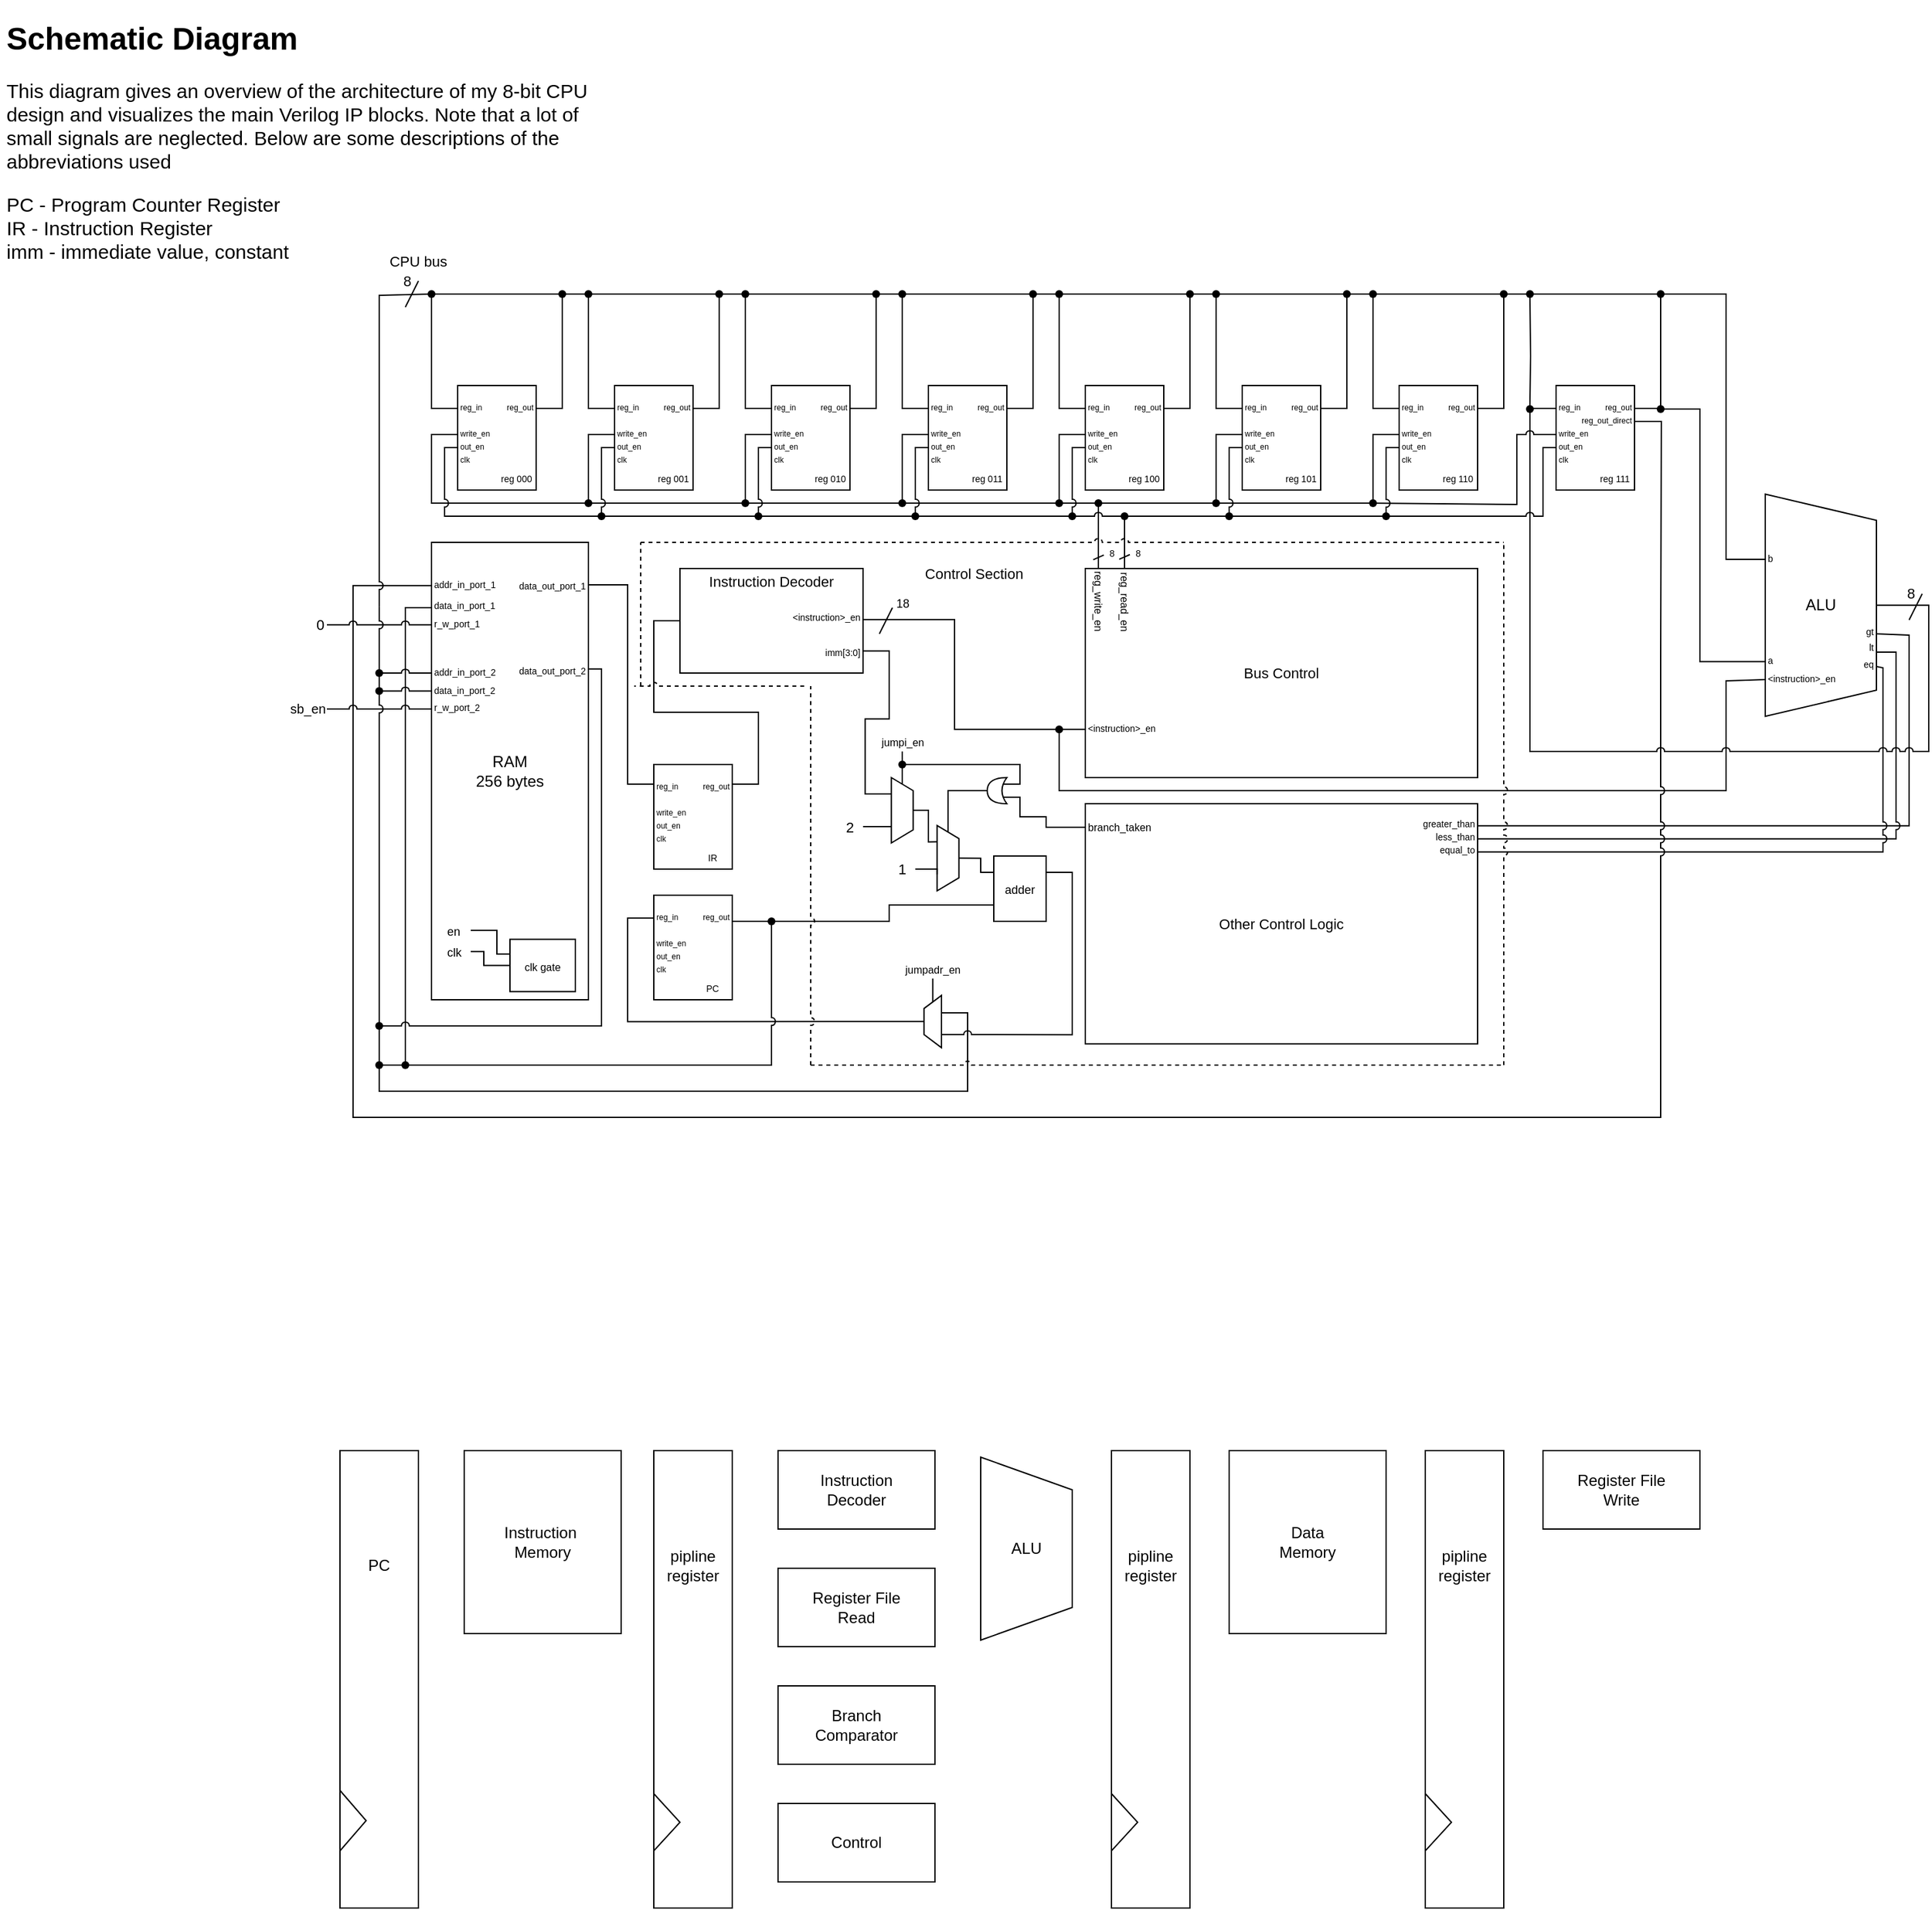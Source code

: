 <mxfile version="22.1.11" type="device">
  <diagram name="Page-1" id="C5f-q9KIwTnNEgcXSA0X">
    <mxGraphModel dx="1167" dy="797" grid="1" gridSize="10" guides="1" tooltips="1" connect="1" arrows="1" fold="1" page="1" pageScale="1" pageWidth="1600" pageHeight="2000" math="0" shadow="0">
      <root>
        <mxCell id="0" />
        <mxCell id="1" parent="0" />
        <mxCell id="hdAm_U4ZvtJkM7ybA8hB-7" style="edgeStyle=orthogonalEdgeStyle;shape=connector;rounded=0;jumpStyle=arc;orthogonalLoop=1;jettySize=auto;html=1;exitX=0;exitY=0.5;exitDx=0;exitDy=0;entryX=0.631;entryY=0.759;entryDx=0;entryDy=0;entryPerimeter=0;labelBackgroundColor=default;strokeColor=default;fontFamily=Helvetica;fontSize=11;fontColor=default;endArrow=none;" parent="1" source="hdAm_U4ZvtJkM7ybA8hB-4" target="hdAm_U4ZvtJkM7ybA8hB-1" edge="1">
          <mxGeometry relative="1" as="geometry">
            <Array as="points">
              <mxPoint x="1360" y="551" />
              <mxPoint x="1360" y="635" />
              <mxPoint x="850" y="635" />
            </Array>
          </mxGeometry>
        </mxCell>
        <mxCell id="pn1axEp1Zz7bbhyXCy7V-46" style="edgeStyle=orthogonalEdgeStyle;shape=connector;rounded=0;jumpStyle=arc;orthogonalLoop=1;jettySize=auto;html=1;exitX=0;exitY=0.5;exitDx=0;exitDy=0;entryX=0.5;entryY=0.69;entryDx=0;entryDy=0;entryPerimeter=0;labelBackgroundColor=default;strokeColor=default;fontFamily=Helvetica;fontSize=11;fontColor=default;endArrow=none;" parent="1" source="pn1axEp1Zz7bbhyXCy7V-39" target="pn1axEp1Zz7bbhyXCy7V-44" edge="1">
          <mxGeometry relative="1" as="geometry" />
        </mxCell>
        <mxCell id="pn1axEp1Zz7bbhyXCy7V-108" style="edgeStyle=orthogonalEdgeStyle;shape=connector;rounded=0;jumpStyle=arc;orthogonalLoop=1;jettySize=auto;html=1;exitX=1;exitY=0.75;exitDx=0;exitDy=0;entryX=1;entryY=0.75;entryDx=0;entryDy=0;labelBackgroundColor=default;strokeColor=default;fontFamily=Helvetica;fontSize=11;fontColor=default;endArrow=none;" parent="1" source="AD1-2I_FPRvKC91VBRbE-305" target="pn1axEp1Zz7bbhyXCy7V-104" edge="1">
          <mxGeometry relative="1" as="geometry">
            <Array as="points">
              <mxPoint x="1500" y="516" />
              <mxPoint x="1500" y="662" />
            </Array>
          </mxGeometry>
        </mxCell>
        <mxCell id="pn1axEp1Zz7bbhyXCy7V-109" style="edgeStyle=orthogonalEdgeStyle;shape=connector;rounded=0;jumpStyle=arc;orthogonalLoop=1;jettySize=auto;html=1;exitX=1;exitY=0.75;exitDx=0;exitDy=0;entryX=1;entryY=0.75;entryDx=0;entryDy=0;labelBackgroundColor=default;strokeColor=default;fontFamily=Helvetica;fontSize=11;fontColor=default;endArrow=none;" parent="1" source="AD1-2I_FPRvKC91VBRbE-306" target="pn1axEp1Zz7bbhyXCy7V-105" edge="1">
          <mxGeometry relative="1" as="geometry">
            <Array as="points">
              <mxPoint x="1490" y="529" />
              <mxPoint x="1490" y="672" />
            </Array>
          </mxGeometry>
        </mxCell>
        <mxCell id="pn1axEp1Zz7bbhyXCy7V-110" style="edgeStyle=orthogonalEdgeStyle;shape=connector;rounded=0;jumpStyle=arc;orthogonalLoop=1;jettySize=auto;html=1;exitX=1;exitY=0.75;exitDx=0;exitDy=0;entryX=1;entryY=0.75;entryDx=0;entryDy=0;labelBackgroundColor=default;strokeColor=default;fontFamily=Helvetica;fontSize=11;fontColor=default;endArrow=none;" parent="1" source="AD1-2I_FPRvKC91VBRbE-307" target="pn1axEp1Zz7bbhyXCy7V-106" edge="1">
          <mxGeometry relative="1" as="geometry">
            <Array as="points">
              <mxPoint x="1480" y="541" />
              <mxPoint x="1480" y="682" />
            </Array>
          </mxGeometry>
        </mxCell>
        <mxCell id="pn1axEp1Zz7bbhyXCy7V-45" style="edgeStyle=orthogonalEdgeStyle;shape=connector;rounded=0;jumpStyle=arc;orthogonalLoop=1;jettySize=auto;html=1;exitX=0;exitY=0.5;exitDx=0;exitDy=0;entryX=0.62;entryY=0.69;entryDx=0;entryDy=0;entryPerimeter=0;labelBackgroundColor=default;strokeColor=default;fontFamily=Helvetica;fontSize=11;fontColor=default;endArrow=none;" parent="1" source="pn1axEp1Zz7bbhyXCy7V-40" target="pn1axEp1Zz7bbhyXCy7V-43" edge="1">
          <mxGeometry relative="1" as="geometry" />
        </mxCell>
        <mxCell id="pn1axEp1Zz7bbhyXCy7V-26" style="edgeStyle=orthogonalEdgeStyle;shape=connector;rounded=0;jumpStyle=arc;orthogonalLoop=1;jettySize=auto;html=1;exitX=0.5;exitY=0;exitDx=0;exitDy=0;entryX=0;entryY=0.75;entryDx=0;entryDy=0;labelBackgroundColor=default;strokeColor=default;fontFamily=Helvetica;fontSize=11;fontColor=default;endArrow=none;" parent="1" source="pn1axEp1Zz7bbhyXCy7V-18" target="AD1-2I_FPRvKC91VBRbE-112" edge="1">
          <mxGeometry relative="1" as="geometry" />
        </mxCell>
        <mxCell id="pn1axEp1Zz7bbhyXCy7V-23" style="edgeStyle=orthogonalEdgeStyle;shape=connector;rounded=0;jumpStyle=arc;orthogonalLoop=1;jettySize=auto;html=1;exitX=0.75;exitY=1;exitDx=0;exitDy=0;labelBackgroundColor=default;strokeColor=default;fontFamily=Helvetica;fontSize=11;fontColor=default;endArrow=none;" parent="1" source="pn1axEp1Zz7bbhyXCy7V-18" target="pn1axEp1Zz7bbhyXCy7V-21" edge="1">
          <mxGeometry relative="1" as="geometry">
            <Array as="points">
              <mxPoint x="760" y="805" />
              <mxPoint x="780" y="805" />
              <mxPoint x="780" y="865" />
              <mxPoint x="330" y="865" />
            </Array>
          </mxGeometry>
        </mxCell>
        <mxCell id="AD1-2I_FPRvKC91VBRbE-1" value="RAM&lt;br&gt;256 bytes" style="rounded=0;whiteSpace=wrap;html=1;" parent="1" vertex="1">
          <mxGeometry x="370" y="445" width="120" height="350" as="geometry" />
        </mxCell>
        <mxCell id="AD1-2I_FPRvKC91VBRbE-19" value="" style="group;align=right;" parent="1" vertex="1" connectable="0">
          <mxGeometry x="390" y="325" width="60" height="80" as="geometry" />
        </mxCell>
        <mxCell id="AD1-2I_FPRvKC91VBRbE-4" value="" style="rounded=0;whiteSpace=wrap;html=1;" parent="AD1-2I_FPRvKC91VBRbE-19" vertex="1">
          <mxGeometry width="60" height="80" as="geometry" />
        </mxCell>
        <mxCell id="AD1-2I_FPRvKC91VBRbE-6" value="&lt;font style=&quot;font-size: 7px;&quot;&gt;reg 000&lt;/font&gt;" style="text;html=1;strokeColor=none;fillColor=none;align=center;verticalAlign=middle;whiteSpace=wrap;rounded=0;" parent="AD1-2I_FPRvKC91VBRbE-19" vertex="1">
          <mxGeometry x="30" y="60" width="30" height="20" as="geometry" />
        </mxCell>
        <mxCell id="AD1-2I_FPRvKC91VBRbE-95" value="&lt;font style=&quot;font-size: 6px;&quot;&gt;write_en&lt;/font&gt;" style="text;html=1;strokeColor=none;fillColor=none;align=left;verticalAlign=middle;whiteSpace=wrap;rounded=0;" parent="AD1-2I_FPRvKC91VBRbE-19" vertex="1">
          <mxGeometry y="30" width="30" height="10" as="geometry" />
        </mxCell>
        <mxCell id="AD1-2I_FPRvKC91VBRbE-96" value="&lt;font style=&quot;font-size: 6px;&quot;&gt;clk&lt;br&gt;&lt;/font&gt;" style="text;html=1;strokeColor=none;fillColor=none;align=left;verticalAlign=middle;whiteSpace=wrap;rounded=0;" parent="AD1-2I_FPRvKC91VBRbE-19" vertex="1">
          <mxGeometry y="50" width="30" height="10" as="geometry" />
        </mxCell>
        <mxCell id="AD1-2I_FPRvKC91VBRbE-97" value="&lt;font style=&quot;font-size: 6px;&quot;&gt;out_en&lt;br&gt;&lt;/font&gt;" style="text;html=1;strokeColor=none;fillColor=none;align=left;verticalAlign=middle;whiteSpace=wrap;rounded=0;" parent="AD1-2I_FPRvKC91VBRbE-19" vertex="1">
          <mxGeometry y="40" width="30" height="10" as="geometry" />
        </mxCell>
        <mxCell id="AD1-2I_FPRvKC91VBRbE-104" value="&lt;span style=&quot;font-size: 6px;&quot;&gt;reg_in&lt;/span&gt;" style="text;html=1;strokeColor=none;fillColor=none;align=left;verticalAlign=middle;whiteSpace=wrap;rounded=0;" parent="AD1-2I_FPRvKC91VBRbE-19" vertex="1">
          <mxGeometry y="10" width="30" height="10" as="geometry" />
        </mxCell>
        <mxCell id="AD1-2I_FPRvKC91VBRbE-105" value="&lt;span style=&quot;font-size: 6px;&quot;&gt;reg_out&lt;/span&gt;" style="text;html=1;strokeColor=none;fillColor=none;align=right;verticalAlign=middle;whiteSpace=wrap;rounded=0;" parent="AD1-2I_FPRvKC91VBRbE-19" vertex="1">
          <mxGeometry x="30" y="10" width="30" height="10" as="geometry" />
        </mxCell>
        <mxCell id="AD1-2I_FPRvKC91VBRbE-50" value="" style="group;align=right;" parent="1" vertex="1" connectable="0">
          <mxGeometry x="1390" y="408.13" width="85" height="170" as="geometry" />
        </mxCell>
        <mxCell id="AD1-2I_FPRvKC91VBRbE-2" value="" style="shape=trapezoid;perimeter=trapezoidPerimeter;whiteSpace=wrap;html=1;fixedSize=1;rotation=90;" parent="AD1-2I_FPRvKC91VBRbE-50" vertex="1">
          <mxGeometry x="-42.5" y="42.5" width="170" height="85" as="geometry" />
        </mxCell>
        <mxCell id="AD1-2I_FPRvKC91VBRbE-3" value="ALU&lt;br&gt;" style="text;html=1;strokeColor=none;fillColor=none;align=center;verticalAlign=middle;whiteSpace=wrap;rounded=0;" parent="AD1-2I_FPRvKC91VBRbE-50" vertex="1">
          <mxGeometry y="63.75" width="85" height="42.5" as="geometry" />
        </mxCell>
        <mxCell id="AD1-2I_FPRvKC91VBRbE-305" value="&lt;span style=&quot;font-size: 7px;&quot;&gt;gt&lt;/span&gt;" style="text;html=1;strokeColor=none;fillColor=none;align=right;verticalAlign=middle;whiteSpace=wrap;rounded=0;fontSize=11;fontFamily=Helvetica;fontColor=default;" parent="AD1-2I_FPRvKC91VBRbE-50" vertex="1">
          <mxGeometry x="60" y="97.5" width="25" height="12.5" as="geometry" />
        </mxCell>
        <mxCell id="AD1-2I_FPRvKC91VBRbE-306" value="&lt;span style=&quot;font-size: 7px;&quot;&gt;lt&lt;/span&gt;" style="text;html=1;strokeColor=none;fillColor=none;align=right;verticalAlign=middle;whiteSpace=wrap;rounded=0;fontSize=11;fontFamily=Helvetica;fontColor=default;" parent="AD1-2I_FPRvKC91VBRbE-50" vertex="1">
          <mxGeometry x="60" y="110" width="25" height="12.5" as="geometry" />
        </mxCell>
        <mxCell id="AD1-2I_FPRvKC91VBRbE-307" value="&lt;span style=&quot;font-size: 7px;&quot;&gt;eq&lt;/span&gt;" style="text;html=1;strokeColor=none;fillColor=none;align=right;verticalAlign=middle;whiteSpace=wrap;rounded=0;fontSize=11;fontFamily=Helvetica;fontColor=default;" parent="AD1-2I_FPRvKC91VBRbE-50" vertex="1">
          <mxGeometry x="60" y="122.5" width="25" height="12.5" as="geometry" />
        </mxCell>
        <mxCell id="hdAm_U4ZvtJkM7ybA8hB-4" value="&amp;lt;instruction&amp;gt;_en" style="text;html=1;strokeColor=none;fillColor=none;align=left;verticalAlign=middle;whiteSpace=wrap;rounded=0;fontSize=7;fontFamily=Helvetica;fontColor=default;" parent="AD1-2I_FPRvKC91VBRbE-50" vertex="1">
          <mxGeometry y="135" width="60" height="13.75" as="geometry" />
        </mxCell>
        <mxCell id="hdAm_U4ZvtJkM7ybA8hB-8" value="a" style="text;html=1;strokeColor=none;fillColor=none;align=left;verticalAlign=middle;whiteSpace=wrap;rounded=0;fontSize=7;fontFamily=Helvetica;fontColor=default;" parent="AD1-2I_FPRvKC91VBRbE-50" vertex="1">
          <mxGeometry y="121.25" width="10" height="13.75" as="geometry" />
        </mxCell>
        <mxCell id="hdAm_U4ZvtJkM7ybA8hB-17" value="b" style="text;html=1;strokeColor=none;fillColor=none;align=left;verticalAlign=middle;whiteSpace=wrap;rounded=0;fontSize=7;fontFamily=Helvetica;fontColor=default;" parent="AD1-2I_FPRvKC91VBRbE-50" vertex="1">
          <mxGeometry y="42.5" width="10" height="13.75" as="geometry" />
        </mxCell>
        <mxCell id="AD1-2I_FPRvKC91VBRbE-106" value="" style="group;align=right;" parent="1" vertex="1" connectable="0">
          <mxGeometry x="540" y="715" width="60" height="80" as="geometry" />
        </mxCell>
        <mxCell id="AD1-2I_FPRvKC91VBRbE-107" value="" style="rounded=0;whiteSpace=wrap;html=1;" parent="AD1-2I_FPRvKC91VBRbE-106" vertex="1">
          <mxGeometry width="60" height="80" as="geometry" />
        </mxCell>
        <mxCell id="AD1-2I_FPRvKC91VBRbE-108" value="&lt;font style=&quot;font-size: 7px;&quot;&gt;PC&lt;/font&gt;" style="text;html=1;strokeColor=none;fillColor=none;align=center;verticalAlign=middle;whiteSpace=wrap;rounded=0;" parent="AD1-2I_FPRvKC91VBRbE-106" vertex="1">
          <mxGeometry x="30" y="60" width="30" height="20" as="geometry" />
        </mxCell>
        <mxCell id="AD1-2I_FPRvKC91VBRbE-109" value="&lt;font style=&quot;font-size: 6px;&quot;&gt;write_en&lt;/font&gt;" style="text;html=1;strokeColor=none;fillColor=none;align=left;verticalAlign=middle;whiteSpace=wrap;rounded=0;" parent="AD1-2I_FPRvKC91VBRbE-106" vertex="1">
          <mxGeometry y="30" width="30" height="10" as="geometry" />
        </mxCell>
        <mxCell id="AD1-2I_FPRvKC91VBRbE-110" value="&lt;font style=&quot;font-size: 6px;&quot;&gt;clk&lt;br&gt;&lt;/font&gt;" style="text;html=1;strokeColor=none;fillColor=none;align=left;verticalAlign=middle;whiteSpace=wrap;rounded=0;" parent="AD1-2I_FPRvKC91VBRbE-106" vertex="1">
          <mxGeometry y="50" width="30" height="10" as="geometry" />
        </mxCell>
        <mxCell id="AD1-2I_FPRvKC91VBRbE-111" value="&lt;font style=&quot;font-size: 6px;&quot;&gt;out_en&lt;br&gt;&lt;/font&gt;" style="text;html=1;strokeColor=none;fillColor=none;align=left;verticalAlign=middle;whiteSpace=wrap;rounded=0;" parent="AD1-2I_FPRvKC91VBRbE-106" vertex="1">
          <mxGeometry y="40" width="30" height="10" as="geometry" />
        </mxCell>
        <mxCell id="AD1-2I_FPRvKC91VBRbE-112" value="&lt;span style=&quot;font-size: 6px;&quot;&gt;reg_in&lt;/span&gt;" style="text;html=1;strokeColor=none;fillColor=none;align=left;verticalAlign=middle;whiteSpace=wrap;rounded=0;" parent="AD1-2I_FPRvKC91VBRbE-106" vertex="1">
          <mxGeometry y="10" width="30" height="10" as="geometry" />
        </mxCell>
        <mxCell id="AD1-2I_FPRvKC91VBRbE-113" value="&lt;span style=&quot;font-size: 6px;&quot;&gt;reg_out&lt;/span&gt;" style="text;html=1;strokeColor=none;fillColor=none;align=right;verticalAlign=middle;whiteSpace=wrap;rounded=0;" parent="AD1-2I_FPRvKC91VBRbE-106" vertex="1">
          <mxGeometry x="30" y="10" width="30" height="10" as="geometry" />
        </mxCell>
        <mxCell id="AD1-2I_FPRvKC91VBRbE-114" value="" style="group;align=right;" parent="1" vertex="1" connectable="0">
          <mxGeometry x="540" y="615" width="60" height="80" as="geometry" />
        </mxCell>
        <mxCell id="AD1-2I_FPRvKC91VBRbE-115" value="" style="rounded=0;whiteSpace=wrap;html=1;" parent="AD1-2I_FPRvKC91VBRbE-114" vertex="1">
          <mxGeometry width="60" height="80" as="geometry" />
        </mxCell>
        <mxCell id="AD1-2I_FPRvKC91VBRbE-116" value="&lt;font style=&quot;font-size: 7px;&quot;&gt;IR&lt;/font&gt;" style="text;html=1;strokeColor=none;fillColor=none;align=center;verticalAlign=middle;whiteSpace=wrap;rounded=0;" parent="AD1-2I_FPRvKC91VBRbE-114" vertex="1">
          <mxGeometry x="30" y="60" width="30" height="20" as="geometry" />
        </mxCell>
        <mxCell id="AD1-2I_FPRvKC91VBRbE-117" value="&lt;font style=&quot;font-size: 6px;&quot;&gt;write_en&lt;/font&gt;" style="text;html=1;strokeColor=none;fillColor=none;align=left;verticalAlign=middle;whiteSpace=wrap;rounded=0;" parent="AD1-2I_FPRvKC91VBRbE-114" vertex="1">
          <mxGeometry y="30" width="30" height="10" as="geometry" />
        </mxCell>
        <mxCell id="AD1-2I_FPRvKC91VBRbE-118" value="&lt;font style=&quot;font-size: 6px;&quot;&gt;clk&lt;br&gt;&lt;/font&gt;" style="text;html=1;strokeColor=none;fillColor=none;align=left;verticalAlign=middle;whiteSpace=wrap;rounded=0;" parent="AD1-2I_FPRvKC91VBRbE-114" vertex="1">
          <mxGeometry y="50" width="30" height="10" as="geometry" />
        </mxCell>
        <mxCell id="AD1-2I_FPRvKC91VBRbE-119" value="&lt;font style=&quot;font-size: 6px;&quot;&gt;out_en&lt;br&gt;&lt;/font&gt;" style="text;html=1;strokeColor=none;fillColor=none;align=left;verticalAlign=middle;whiteSpace=wrap;rounded=0;" parent="AD1-2I_FPRvKC91VBRbE-114" vertex="1">
          <mxGeometry y="40" width="30" height="10" as="geometry" />
        </mxCell>
        <mxCell id="AD1-2I_FPRvKC91VBRbE-120" value="&lt;span style=&quot;font-size: 6px;&quot;&gt;reg_in&lt;/span&gt;" style="text;html=1;strokeColor=none;fillColor=none;align=left;verticalAlign=middle;whiteSpace=wrap;rounded=0;" parent="AD1-2I_FPRvKC91VBRbE-114" vertex="1">
          <mxGeometry y="10" width="30" height="10" as="geometry" />
        </mxCell>
        <mxCell id="AD1-2I_FPRvKC91VBRbE-121" value="&lt;span style=&quot;font-size: 6px;&quot;&gt;reg_out&lt;/span&gt;" style="text;html=1;strokeColor=none;fillColor=none;align=right;verticalAlign=middle;whiteSpace=wrap;rounded=0;" parent="AD1-2I_FPRvKC91VBRbE-114" vertex="1">
          <mxGeometry x="30" y="10" width="30" height="10" as="geometry" />
        </mxCell>
        <mxCell id="AD1-2I_FPRvKC91VBRbE-122" value="" style="group;align=right;" parent="1" vertex="1" connectable="0">
          <mxGeometry x="510" y="325" width="60" height="80" as="geometry" />
        </mxCell>
        <mxCell id="AD1-2I_FPRvKC91VBRbE-123" value="" style="rounded=0;whiteSpace=wrap;html=1;" parent="AD1-2I_FPRvKC91VBRbE-122" vertex="1">
          <mxGeometry width="60" height="80" as="geometry" />
        </mxCell>
        <mxCell id="AD1-2I_FPRvKC91VBRbE-124" value="&lt;font style=&quot;font-size: 7px;&quot;&gt;reg 001&lt;/font&gt;" style="text;html=1;strokeColor=none;fillColor=none;align=center;verticalAlign=middle;whiteSpace=wrap;rounded=0;" parent="AD1-2I_FPRvKC91VBRbE-122" vertex="1">
          <mxGeometry x="30" y="60" width="30" height="20" as="geometry" />
        </mxCell>
        <mxCell id="AD1-2I_FPRvKC91VBRbE-125" value="&lt;font style=&quot;font-size: 6px;&quot;&gt;write_en&lt;/font&gt;" style="text;html=1;strokeColor=none;fillColor=none;align=left;verticalAlign=middle;whiteSpace=wrap;rounded=0;" parent="AD1-2I_FPRvKC91VBRbE-122" vertex="1">
          <mxGeometry y="30" width="30" height="10" as="geometry" />
        </mxCell>
        <mxCell id="AD1-2I_FPRvKC91VBRbE-126" value="&lt;font style=&quot;font-size: 6px;&quot;&gt;clk&lt;br&gt;&lt;/font&gt;" style="text;html=1;strokeColor=none;fillColor=none;align=left;verticalAlign=middle;whiteSpace=wrap;rounded=0;" parent="AD1-2I_FPRvKC91VBRbE-122" vertex="1">
          <mxGeometry y="50" width="30" height="10" as="geometry" />
        </mxCell>
        <mxCell id="AD1-2I_FPRvKC91VBRbE-127" value="&lt;font style=&quot;font-size: 6px;&quot;&gt;out_en&lt;br&gt;&lt;/font&gt;" style="text;html=1;strokeColor=none;fillColor=none;align=left;verticalAlign=middle;whiteSpace=wrap;rounded=0;" parent="AD1-2I_FPRvKC91VBRbE-122" vertex="1">
          <mxGeometry y="40" width="30" height="10" as="geometry" />
        </mxCell>
        <mxCell id="AD1-2I_FPRvKC91VBRbE-129" value="&lt;span style=&quot;font-size: 6px;&quot;&gt;reg_out&lt;/span&gt;" style="text;html=1;strokeColor=none;fillColor=none;align=right;verticalAlign=middle;whiteSpace=wrap;rounded=0;" parent="AD1-2I_FPRvKC91VBRbE-122" vertex="1">
          <mxGeometry x="30" y="10" width="30" height="10" as="geometry" />
        </mxCell>
        <mxCell id="AD1-2I_FPRvKC91VBRbE-128" value="&lt;span style=&quot;font-size: 6px;&quot;&gt;reg_in&lt;/span&gt;" style="text;html=1;strokeColor=none;fillColor=none;align=left;verticalAlign=middle;whiteSpace=wrap;rounded=0;" parent="AD1-2I_FPRvKC91VBRbE-122" vertex="1">
          <mxGeometry y="10" width="30" height="10" as="geometry" />
        </mxCell>
        <mxCell id="AD1-2I_FPRvKC91VBRbE-130" value="" style="group;align=right;" parent="1" vertex="1" connectable="0">
          <mxGeometry x="630" y="325" width="60" height="80" as="geometry" />
        </mxCell>
        <mxCell id="AD1-2I_FPRvKC91VBRbE-131" value="" style="rounded=0;whiteSpace=wrap;html=1;" parent="AD1-2I_FPRvKC91VBRbE-130" vertex="1">
          <mxGeometry width="60" height="80" as="geometry" />
        </mxCell>
        <mxCell id="AD1-2I_FPRvKC91VBRbE-132" value="&lt;font style=&quot;font-size: 7px;&quot;&gt;reg 010&lt;/font&gt;" style="text;html=1;strokeColor=none;fillColor=none;align=center;verticalAlign=middle;whiteSpace=wrap;rounded=0;" parent="AD1-2I_FPRvKC91VBRbE-130" vertex="1">
          <mxGeometry x="30" y="60" width="30" height="20" as="geometry" />
        </mxCell>
        <mxCell id="AD1-2I_FPRvKC91VBRbE-133" value="&lt;font style=&quot;font-size: 6px;&quot;&gt;write_en&lt;/font&gt;" style="text;html=1;strokeColor=none;fillColor=none;align=left;verticalAlign=middle;whiteSpace=wrap;rounded=0;" parent="AD1-2I_FPRvKC91VBRbE-130" vertex="1">
          <mxGeometry y="30" width="30" height="10" as="geometry" />
        </mxCell>
        <mxCell id="AD1-2I_FPRvKC91VBRbE-134" value="&lt;font style=&quot;font-size: 6px;&quot;&gt;clk&lt;br&gt;&lt;/font&gt;" style="text;html=1;strokeColor=none;fillColor=none;align=left;verticalAlign=middle;whiteSpace=wrap;rounded=0;" parent="AD1-2I_FPRvKC91VBRbE-130" vertex="1">
          <mxGeometry y="50" width="30" height="10" as="geometry" />
        </mxCell>
        <mxCell id="AD1-2I_FPRvKC91VBRbE-135" value="&lt;font style=&quot;font-size: 6px;&quot;&gt;out_en&lt;br&gt;&lt;/font&gt;" style="text;html=1;strokeColor=none;fillColor=none;align=left;verticalAlign=middle;whiteSpace=wrap;rounded=0;" parent="AD1-2I_FPRvKC91VBRbE-130" vertex="1">
          <mxGeometry y="40" width="30" height="10" as="geometry" />
        </mxCell>
        <mxCell id="AD1-2I_FPRvKC91VBRbE-136" value="&lt;span style=&quot;font-size: 6px;&quot;&gt;reg_in&lt;/span&gt;" style="text;html=1;strokeColor=none;fillColor=none;align=left;verticalAlign=middle;whiteSpace=wrap;rounded=0;" parent="AD1-2I_FPRvKC91VBRbE-130" vertex="1">
          <mxGeometry y="10" width="30" height="10" as="geometry" />
        </mxCell>
        <mxCell id="AD1-2I_FPRvKC91VBRbE-137" value="&lt;span style=&quot;font-size: 6px;&quot;&gt;reg_out&lt;/span&gt;" style="text;html=1;strokeColor=none;fillColor=none;align=right;verticalAlign=middle;whiteSpace=wrap;rounded=0;" parent="AD1-2I_FPRvKC91VBRbE-130" vertex="1">
          <mxGeometry x="30" y="10" width="30" height="10" as="geometry" />
        </mxCell>
        <mxCell id="AD1-2I_FPRvKC91VBRbE-146" value="" style="group;align=right;" parent="1" vertex="1" connectable="0">
          <mxGeometry x="870" y="325" width="60" height="80" as="geometry" />
        </mxCell>
        <mxCell id="AD1-2I_FPRvKC91VBRbE-147" value="" style="rounded=0;whiteSpace=wrap;html=1;" parent="AD1-2I_FPRvKC91VBRbE-146" vertex="1">
          <mxGeometry width="60" height="80" as="geometry" />
        </mxCell>
        <mxCell id="AD1-2I_FPRvKC91VBRbE-148" value="&lt;font style=&quot;font-size: 7px;&quot;&gt;reg 100&lt;/font&gt;" style="text;html=1;strokeColor=none;fillColor=none;align=center;verticalAlign=middle;whiteSpace=wrap;rounded=0;" parent="AD1-2I_FPRvKC91VBRbE-146" vertex="1">
          <mxGeometry x="30" y="60" width="30" height="20" as="geometry" />
        </mxCell>
        <mxCell id="AD1-2I_FPRvKC91VBRbE-149" value="&lt;font style=&quot;font-size: 6px;&quot;&gt;write_en&lt;/font&gt;" style="text;html=1;strokeColor=none;fillColor=none;align=left;verticalAlign=middle;whiteSpace=wrap;rounded=0;" parent="AD1-2I_FPRvKC91VBRbE-146" vertex="1">
          <mxGeometry y="30" width="30" height="10" as="geometry" />
        </mxCell>
        <mxCell id="AD1-2I_FPRvKC91VBRbE-150" value="&lt;font style=&quot;font-size: 6px;&quot;&gt;clk&lt;br&gt;&lt;/font&gt;" style="text;html=1;strokeColor=none;fillColor=none;align=left;verticalAlign=middle;whiteSpace=wrap;rounded=0;" parent="AD1-2I_FPRvKC91VBRbE-146" vertex="1">
          <mxGeometry y="50" width="30" height="10" as="geometry" />
        </mxCell>
        <mxCell id="AD1-2I_FPRvKC91VBRbE-151" value="&lt;font style=&quot;font-size: 6px;&quot;&gt;out_en&lt;br&gt;&lt;/font&gt;" style="text;html=1;strokeColor=none;fillColor=none;align=left;verticalAlign=middle;whiteSpace=wrap;rounded=0;" parent="AD1-2I_FPRvKC91VBRbE-146" vertex="1">
          <mxGeometry y="40" width="30" height="10" as="geometry" />
        </mxCell>
        <mxCell id="AD1-2I_FPRvKC91VBRbE-152" value="&lt;span style=&quot;font-size: 6px;&quot;&gt;reg_in&lt;/span&gt;" style="text;html=1;strokeColor=none;fillColor=none;align=left;verticalAlign=middle;whiteSpace=wrap;rounded=0;" parent="AD1-2I_FPRvKC91VBRbE-146" vertex="1">
          <mxGeometry y="10" width="30" height="10" as="geometry" />
        </mxCell>
        <mxCell id="AD1-2I_FPRvKC91VBRbE-153" value="&lt;span style=&quot;font-size: 6px;&quot;&gt;reg_out&lt;/span&gt;" style="text;html=1;strokeColor=none;fillColor=none;align=right;verticalAlign=middle;whiteSpace=wrap;rounded=0;" parent="AD1-2I_FPRvKC91VBRbE-146" vertex="1">
          <mxGeometry x="30" y="10" width="30" height="10" as="geometry" />
        </mxCell>
        <mxCell id="AD1-2I_FPRvKC91VBRbE-138" value="" style="group;align=right;" parent="1" vertex="1" connectable="0">
          <mxGeometry x="750" y="325" width="60" height="80" as="geometry" />
        </mxCell>
        <mxCell id="AD1-2I_FPRvKC91VBRbE-139" value="" style="rounded=0;whiteSpace=wrap;html=1;" parent="AD1-2I_FPRvKC91VBRbE-138" vertex="1">
          <mxGeometry width="60" height="80" as="geometry" />
        </mxCell>
        <mxCell id="AD1-2I_FPRvKC91VBRbE-140" value="&lt;font style=&quot;font-size: 7px;&quot;&gt;reg 011&lt;/font&gt;" style="text;html=1;strokeColor=none;fillColor=none;align=center;verticalAlign=middle;whiteSpace=wrap;rounded=0;" parent="AD1-2I_FPRvKC91VBRbE-138" vertex="1">
          <mxGeometry x="30" y="60" width="30" height="20" as="geometry" />
        </mxCell>
        <mxCell id="AD1-2I_FPRvKC91VBRbE-141" value="&lt;font style=&quot;font-size: 6px;&quot;&gt;write_en&lt;/font&gt;" style="text;html=1;strokeColor=none;fillColor=none;align=left;verticalAlign=middle;whiteSpace=wrap;rounded=0;" parent="AD1-2I_FPRvKC91VBRbE-138" vertex="1">
          <mxGeometry y="30" width="30" height="10" as="geometry" />
        </mxCell>
        <mxCell id="AD1-2I_FPRvKC91VBRbE-142" value="&lt;font style=&quot;font-size: 6px;&quot;&gt;clk&lt;br&gt;&lt;/font&gt;" style="text;html=1;strokeColor=none;fillColor=none;align=left;verticalAlign=middle;whiteSpace=wrap;rounded=0;" parent="AD1-2I_FPRvKC91VBRbE-138" vertex="1">
          <mxGeometry y="50" width="30" height="10" as="geometry" />
        </mxCell>
        <mxCell id="AD1-2I_FPRvKC91VBRbE-143" value="&lt;font style=&quot;font-size: 6px;&quot;&gt;out_en&lt;br&gt;&lt;/font&gt;" style="text;html=1;strokeColor=none;fillColor=none;align=left;verticalAlign=middle;whiteSpace=wrap;rounded=0;" parent="AD1-2I_FPRvKC91VBRbE-138" vertex="1">
          <mxGeometry y="40" width="30" height="10" as="geometry" />
        </mxCell>
        <mxCell id="AD1-2I_FPRvKC91VBRbE-144" value="&lt;span style=&quot;font-size: 6px;&quot;&gt;reg_in&lt;/span&gt;" style="text;html=1;strokeColor=none;fillColor=none;align=left;verticalAlign=middle;whiteSpace=wrap;rounded=0;" parent="AD1-2I_FPRvKC91VBRbE-138" vertex="1">
          <mxGeometry y="10" width="30" height="10" as="geometry" />
        </mxCell>
        <mxCell id="AD1-2I_FPRvKC91VBRbE-145" value="&lt;span style=&quot;font-size: 6px;&quot;&gt;reg_out&lt;/span&gt;" style="text;html=1;strokeColor=none;fillColor=none;align=right;verticalAlign=middle;whiteSpace=wrap;rounded=0;" parent="AD1-2I_FPRvKC91VBRbE-138" vertex="1">
          <mxGeometry x="30" y="10" width="30" height="10" as="geometry" />
        </mxCell>
        <mxCell id="AD1-2I_FPRvKC91VBRbE-155" value="" style="group;align=right;" parent="1" vertex="1" connectable="0">
          <mxGeometry x="990" y="325" width="60" height="80" as="geometry" />
        </mxCell>
        <mxCell id="AD1-2I_FPRvKC91VBRbE-156" value="" style="rounded=0;whiteSpace=wrap;html=1;" parent="AD1-2I_FPRvKC91VBRbE-155" vertex="1">
          <mxGeometry width="60" height="80" as="geometry" />
        </mxCell>
        <mxCell id="AD1-2I_FPRvKC91VBRbE-157" value="&lt;font style=&quot;font-size: 7px;&quot;&gt;reg 101&lt;/font&gt;" style="text;html=1;strokeColor=none;fillColor=none;align=center;verticalAlign=middle;whiteSpace=wrap;rounded=0;" parent="AD1-2I_FPRvKC91VBRbE-155" vertex="1">
          <mxGeometry x="30" y="60" width="30" height="20" as="geometry" />
        </mxCell>
        <mxCell id="AD1-2I_FPRvKC91VBRbE-158" value="&lt;font style=&quot;font-size: 6px;&quot;&gt;write_en&lt;/font&gt;" style="text;html=1;strokeColor=none;fillColor=none;align=left;verticalAlign=middle;whiteSpace=wrap;rounded=0;" parent="AD1-2I_FPRvKC91VBRbE-155" vertex="1">
          <mxGeometry y="30" width="30" height="10" as="geometry" />
        </mxCell>
        <mxCell id="AD1-2I_FPRvKC91VBRbE-159" value="&lt;font style=&quot;font-size: 6px;&quot;&gt;clk&lt;br&gt;&lt;/font&gt;" style="text;html=1;strokeColor=none;fillColor=none;align=left;verticalAlign=middle;whiteSpace=wrap;rounded=0;" parent="AD1-2I_FPRvKC91VBRbE-155" vertex="1">
          <mxGeometry y="50" width="30" height="10" as="geometry" />
        </mxCell>
        <mxCell id="AD1-2I_FPRvKC91VBRbE-160" value="&lt;font style=&quot;font-size: 6px;&quot;&gt;out_en&lt;br&gt;&lt;/font&gt;" style="text;html=1;strokeColor=none;fillColor=none;align=left;verticalAlign=middle;whiteSpace=wrap;rounded=0;" parent="AD1-2I_FPRvKC91VBRbE-155" vertex="1">
          <mxGeometry y="40" width="30" height="10" as="geometry" />
        </mxCell>
        <mxCell id="AD1-2I_FPRvKC91VBRbE-161" value="&lt;span style=&quot;font-size: 6px;&quot;&gt;reg_in&lt;/span&gt;" style="text;html=1;strokeColor=none;fillColor=none;align=left;verticalAlign=middle;whiteSpace=wrap;rounded=0;" parent="AD1-2I_FPRvKC91VBRbE-155" vertex="1">
          <mxGeometry y="10" width="30" height="10" as="geometry" />
        </mxCell>
        <mxCell id="AD1-2I_FPRvKC91VBRbE-162" value="&lt;span style=&quot;font-size: 6px;&quot;&gt;reg_out&lt;/span&gt;" style="text;html=1;strokeColor=none;fillColor=none;align=right;verticalAlign=middle;whiteSpace=wrap;rounded=0;" parent="AD1-2I_FPRvKC91VBRbE-155" vertex="1">
          <mxGeometry x="30" y="10" width="30" height="10" as="geometry" />
        </mxCell>
        <mxCell id="AD1-2I_FPRvKC91VBRbE-163" value="" style="group;align=right;" parent="1" vertex="1" connectable="0">
          <mxGeometry x="1110" y="325" width="60" height="80" as="geometry" />
        </mxCell>
        <mxCell id="AD1-2I_FPRvKC91VBRbE-164" value="" style="rounded=0;whiteSpace=wrap;html=1;" parent="AD1-2I_FPRvKC91VBRbE-163" vertex="1">
          <mxGeometry width="60" height="80" as="geometry" />
        </mxCell>
        <mxCell id="AD1-2I_FPRvKC91VBRbE-165" value="&lt;font style=&quot;font-size: 7px;&quot;&gt;reg 110&lt;br&gt;&lt;/font&gt;" style="text;html=1;strokeColor=none;fillColor=none;align=center;verticalAlign=middle;whiteSpace=wrap;rounded=0;" parent="AD1-2I_FPRvKC91VBRbE-163" vertex="1">
          <mxGeometry x="30" y="60" width="30" height="20" as="geometry" />
        </mxCell>
        <mxCell id="AD1-2I_FPRvKC91VBRbE-166" value="&lt;font style=&quot;font-size: 6px;&quot;&gt;write_en&lt;/font&gt;" style="text;html=1;strokeColor=none;fillColor=none;align=left;verticalAlign=middle;whiteSpace=wrap;rounded=0;" parent="AD1-2I_FPRvKC91VBRbE-163" vertex="1">
          <mxGeometry y="30" width="30" height="10" as="geometry" />
        </mxCell>
        <mxCell id="AD1-2I_FPRvKC91VBRbE-167" value="&lt;font style=&quot;font-size: 6px;&quot;&gt;clk&lt;br&gt;&lt;/font&gt;" style="text;html=1;strokeColor=none;fillColor=none;align=left;verticalAlign=middle;whiteSpace=wrap;rounded=0;" parent="AD1-2I_FPRvKC91VBRbE-163" vertex="1">
          <mxGeometry y="50" width="30" height="10" as="geometry" />
        </mxCell>
        <mxCell id="AD1-2I_FPRvKC91VBRbE-168" value="&lt;font style=&quot;font-size: 6px;&quot;&gt;out_en&lt;br&gt;&lt;/font&gt;" style="text;html=1;strokeColor=none;fillColor=none;align=left;verticalAlign=middle;whiteSpace=wrap;rounded=0;" parent="AD1-2I_FPRvKC91VBRbE-163" vertex="1">
          <mxGeometry y="40" width="30" height="10" as="geometry" />
        </mxCell>
        <mxCell id="AD1-2I_FPRvKC91VBRbE-169" value="&lt;span style=&quot;font-size: 6px;&quot;&gt;reg_in&lt;/span&gt;" style="text;html=1;strokeColor=none;fillColor=none;align=left;verticalAlign=middle;whiteSpace=wrap;rounded=0;" parent="AD1-2I_FPRvKC91VBRbE-163" vertex="1">
          <mxGeometry y="10" width="30" height="10" as="geometry" />
        </mxCell>
        <mxCell id="AD1-2I_FPRvKC91VBRbE-170" value="&lt;span style=&quot;font-size: 6px;&quot;&gt;reg_out&lt;/span&gt;" style="text;html=1;strokeColor=none;fillColor=none;align=right;verticalAlign=middle;whiteSpace=wrap;rounded=0;" parent="AD1-2I_FPRvKC91VBRbE-163" vertex="1">
          <mxGeometry x="30" y="10" width="30" height="10" as="geometry" />
        </mxCell>
        <mxCell id="AD1-2I_FPRvKC91VBRbE-171" value="" style="group;align=right;" parent="1" vertex="1" connectable="0">
          <mxGeometry x="1230" y="325" width="60" height="80" as="geometry" />
        </mxCell>
        <mxCell id="AD1-2I_FPRvKC91VBRbE-172" value="" style="rounded=0;whiteSpace=wrap;html=1;" parent="AD1-2I_FPRvKC91VBRbE-171" vertex="1">
          <mxGeometry width="60" height="80" as="geometry" />
        </mxCell>
        <mxCell id="AD1-2I_FPRvKC91VBRbE-173" value="&lt;font style=&quot;font-size: 7px;&quot;&gt;reg 111&lt;br&gt;&lt;/font&gt;" style="text;html=1;strokeColor=none;fillColor=none;align=center;verticalAlign=middle;whiteSpace=wrap;rounded=0;" parent="AD1-2I_FPRvKC91VBRbE-171" vertex="1">
          <mxGeometry x="30" y="60" width="30" height="20" as="geometry" />
        </mxCell>
        <mxCell id="AD1-2I_FPRvKC91VBRbE-174" value="&lt;font style=&quot;font-size: 6px;&quot;&gt;write_en&lt;/font&gt;" style="text;html=1;strokeColor=none;fillColor=none;align=left;verticalAlign=middle;whiteSpace=wrap;rounded=0;" parent="AD1-2I_FPRvKC91VBRbE-171" vertex="1">
          <mxGeometry y="30" width="30" height="10" as="geometry" />
        </mxCell>
        <mxCell id="AD1-2I_FPRvKC91VBRbE-175" value="&lt;font style=&quot;font-size: 6px;&quot;&gt;clk&lt;br&gt;&lt;/font&gt;" style="text;html=1;strokeColor=none;fillColor=none;align=left;verticalAlign=middle;whiteSpace=wrap;rounded=0;" parent="AD1-2I_FPRvKC91VBRbE-171" vertex="1">
          <mxGeometry y="50" width="30" height="10" as="geometry" />
        </mxCell>
        <mxCell id="AD1-2I_FPRvKC91VBRbE-176" value="&lt;font style=&quot;font-size: 6px;&quot;&gt;out_en&lt;br&gt;&lt;/font&gt;" style="text;html=1;strokeColor=none;fillColor=none;align=left;verticalAlign=middle;whiteSpace=wrap;rounded=0;" parent="AD1-2I_FPRvKC91VBRbE-171" vertex="1">
          <mxGeometry y="40" width="30" height="10" as="geometry" />
        </mxCell>
        <mxCell id="AD1-2I_FPRvKC91VBRbE-177" value="&lt;span style=&quot;font-size: 6px;&quot;&gt;reg_in&lt;/span&gt;" style="text;html=1;strokeColor=none;fillColor=none;align=left;verticalAlign=middle;whiteSpace=wrap;rounded=0;" parent="AD1-2I_FPRvKC91VBRbE-171" vertex="1">
          <mxGeometry y="10" width="30" height="10" as="geometry" />
        </mxCell>
        <mxCell id="AD1-2I_FPRvKC91VBRbE-178" value="&lt;span style=&quot;font-size: 6px;&quot;&gt;reg_out&lt;/span&gt;" style="text;html=1;strokeColor=none;fillColor=none;align=right;verticalAlign=middle;whiteSpace=wrap;rounded=0;" parent="AD1-2I_FPRvKC91VBRbE-171" vertex="1">
          <mxGeometry x="30" y="10" width="30" height="10" as="geometry" />
        </mxCell>
        <mxCell id="EItInm1hr8_x_I-9Iyxo-9" value="&lt;span style=&quot;font-size: 6px;&quot;&gt;reg_out_direct&lt;/span&gt;" style="text;html=1;strokeColor=none;fillColor=none;align=right;verticalAlign=middle;whiteSpace=wrap;rounded=0;" parent="AD1-2I_FPRvKC91VBRbE-171" vertex="1">
          <mxGeometry x="20" y="20" width="40" height="10" as="geometry" />
        </mxCell>
        <mxCell id="AD1-2I_FPRvKC91VBRbE-179" value="" style="edgeStyle=orthogonalEdgeStyle;shape=connector;rounded=0;orthogonalLoop=1;jettySize=auto;html=1;entryDx=0;entryDy=0;labelBackgroundColor=default;strokeColor=default;fontFamily=Helvetica;fontSize=11;fontColor=default;endArrow=none;" parent="1" edge="1">
          <mxGeometry relative="1" as="geometry">
            <mxPoint x="880" y="265" as="sourcePoint" />
            <mxPoint x="880" y="265" as="targetPoint" />
            <Array as="points" />
          </mxGeometry>
        </mxCell>
        <mxCell id="AD1-2I_FPRvKC91VBRbE-181" style="edgeStyle=orthogonalEdgeStyle;shape=connector;rounded=0;orthogonalLoop=1;jettySize=auto;html=1;entryX=0;entryY=0.5;entryDx=0;entryDy=0;labelBackgroundColor=default;strokeColor=default;fontFamily=Helvetica;fontSize=11;fontColor=default;endArrow=none;exitDx=0;exitDy=0;" parent="1" source="AD1-2I_FPRvKC91VBRbE-226" target="hdAm_U4ZvtJkM7ybA8hB-17" edge="1">
          <mxGeometry relative="1" as="geometry">
            <mxPoint x="490" y="275" as="sourcePoint" />
            <Array as="points">
              <mxPoint x="1360" y="255" />
              <mxPoint x="1360" y="458" />
              <mxPoint x="1390" y="458" />
            </Array>
          </mxGeometry>
        </mxCell>
        <mxCell id="AD1-2I_FPRvKC91VBRbE-186" value="" style="edgeStyle=orthogonalEdgeStyle;shape=connector;rounded=0;orthogonalLoop=1;jettySize=auto;html=1;entryDx=0;entryDy=0;labelBackgroundColor=default;strokeColor=default;fontFamily=Helvetica;fontSize=11;fontColor=default;endArrow=none;exitDx=0;exitDy=0;" parent="1" source="AD1-2I_FPRvKC91VBRbE-241" target="AD1-2I_FPRvKC91VBRbE-185" edge="1">
          <mxGeometry relative="1" as="geometry">
            <mxPoint x="390" y="343" as="sourcePoint" />
            <mxPoint x="1500" y="458" as="targetPoint" />
            <Array as="points">
              <mxPoint x="370" y="255" />
            </Array>
          </mxGeometry>
        </mxCell>
        <mxCell id="AD1-2I_FPRvKC91VBRbE-185" value="" style="shape=waypoint;sketch=0;fillStyle=solid;size=6;pointerEvents=1;points=[];fillColor=none;resizable=0;rotatable=0;perimeter=centerPerimeter;snapToPoint=1;fontFamily=Helvetica;fontSize=11;fontColor=default;" parent="1" vertex="1">
          <mxGeometry x="460" y="245" width="20" height="20" as="geometry" />
        </mxCell>
        <mxCell id="AD1-2I_FPRvKC91VBRbE-187" style="edgeStyle=orthogonalEdgeStyle;shape=connector;rounded=0;orthogonalLoop=1;jettySize=auto;html=1;exitX=1;exitY=0.75;exitDx=0;exitDy=0;entryX=0.6;entryY=0.928;entryDx=0;entryDy=0;entryPerimeter=0;labelBackgroundColor=default;strokeColor=default;fontFamily=Helvetica;fontSize=11;fontColor=default;endArrow=none;" parent="1" source="AD1-2I_FPRvKC91VBRbE-105" target="AD1-2I_FPRvKC91VBRbE-185" edge="1">
          <mxGeometry relative="1" as="geometry" />
        </mxCell>
        <mxCell id="AD1-2I_FPRvKC91VBRbE-189" value="" style="edgeStyle=orthogonalEdgeStyle;shape=connector;rounded=0;orthogonalLoop=1;jettySize=auto;html=1;entryDx=0;entryDy=0;labelBackgroundColor=default;strokeColor=default;fontFamily=Helvetica;fontSize=11;fontColor=default;endArrow=none;exitDx=0;exitDy=0;" parent="1" source="AD1-2I_FPRvKC91VBRbE-185" target="AD1-2I_FPRvKC91VBRbE-188" edge="1">
          <mxGeometry relative="1" as="geometry">
            <mxPoint x="470" y="255" as="sourcePoint" />
            <mxPoint x="1500" y="458" as="targetPoint" />
            <Array as="points" />
          </mxGeometry>
        </mxCell>
        <mxCell id="AD1-2I_FPRvKC91VBRbE-188" value="" style="shape=waypoint;sketch=0;fillStyle=solid;size=6;pointerEvents=1;points=[];fillColor=none;resizable=0;rotatable=0;perimeter=centerPerimeter;snapToPoint=1;fontFamily=Helvetica;fontSize=11;fontColor=default;" parent="1" vertex="1">
          <mxGeometry x="480" y="245" width="20" height="20" as="geometry" />
        </mxCell>
        <mxCell id="AD1-2I_FPRvKC91VBRbE-190" style="edgeStyle=orthogonalEdgeStyle;shape=connector;rounded=0;orthogonalLoop=1;jettySize=auto;html=1;exitX=0;exitY=0.75;exitDx=0;exitDy=0;labelBackgroundColor=default;strokeColor=default;fontFamily=Helvetica;fontSize=11;fontColor=default;endArrow=none;" parent="1" source="AD1-2I_FPRvKC91VBRbE-128" target="AD1-2I_FPRvKC91VBRbE-188" edge="1">
          <mxGeometry relative="1" as="geometry" />
        </mxCell>
        <mxCell id="AD1-2I_FPRvKC91VBRbE-191" value="" style="shape=waypoint;sketch=0;fillStyle=solid;size=6;pointerEvents=1;points=[];fillColor=none;resizable=0;rotatable=0;perimeter=centerPerimeter;snapToPoint=1;fontFamily=Helvetica;fontSize=11;fontColor=default;" parent="1" vertex="1">
          <mxGeometry x="580" y="245" width="20" height="20" as="geometry" />
        </mxCell>
        <mxCell id="AD1-2I_FPRvKC91VBRbE-192" value="" style="shape=waypoint;sketch=0;fillStyle=solid;size=6;pointerEvents=1;points=[];fillColor=none;resizable=0;rotatable=0;perimeter=centerPerimeter;snapToPoint=1;fontFamily=Helvetica;fontSize=11;fontColor=default;" parent="1" vertex="1">
          <mxGeometry x="600" y="245" width="20" height="20" as="geometry" />
        </mxCell>
        <mxCell id="AD1-2I_FPRvKC91VBRbE-193" style="edgeStyle=orthogonalEdgeStyle;shape=connector;rounded=0;orthogonalLoop=1;jettySize=auto;html=1;exitX=1;exitY=0.75;exitDx=0;exitDy=0;labelBackgroundColor=default;strokeColor=default;fontFamily=Helvetica;fontSize=11;fontColor=default;endArrow=none;" parent="1" source="AD1-2I_FPRvKC91VBRbE-129" target="AD1-2I_FPRvKC91VBRbE-191" edge="1">
          <mxGeometry relative="1" as="geometry" />
        </mxCell>
        <mxCell id="AD1-2I_FPRvKC91VBRbE-194" style="edgeStyle=orthogonalEdgeStyle;shape=connector;rounded=0;orthogonalLoop=1;jettySize=auto;html=1;exitX=0;exitY=0.75;exitDx=0;exitDy=0;entryX=0.565;entryY=0.892;entryDx=0;entryDy=0;entryPerimeter=0;labelBackgroundColor=default;strokeColor=default;fontFamily=Helvetica;fontSize=11;fontColor=default;endArrow=none;" parent="1" source="AD1-2I_FPRvKC91VBRbE-136" target="AD1-2I_FPRvKC91VBRbE-192" edge="1">
          <mxGeometry relative="1" as="geometry" />
        </mxCell>
        <mxCell id="AD1-2I_FPRvKC91VBRbE-196" value="" style="edgeStyle=orthogonalEdgeStyle;shape=connector;rounded=0;orthogonalLoop=1;jettySize=auto;html=1;entryDx=0;entryDy=0;labelBackgroundColor=default;strokeColor=default;fontFamily=Helvetica;fontSize=11;fontColor=default;endArrow=none;exitDx=0;exitDy=0;" parent="1" source="AD1-2I_FPRvKC91VBRbE-188" target="AD1-2I_FPRvKC91VBRbE-195" edge="1">
          <mxGeometry relative="1" as="geometry">
            <mxPoint x="490" y="255" as="sourcePoint" />
            <mxPoint x="1500" y="458" as="targetPoint" />
            <Array as="points" />
          </mxGeometry>
        </mxCell>
        <mxCell id="AD1-2I_FPRvKC91VBRbE-195" value="" style="shape=waypoint;sketch=0;fillStyle=solid;size=6;pointerEvents=1;points=[];fillColor=none;resizable=0;rotatable=0;perimeter=centerPerimeter;snapToPoint=1;fontFamily=Helvetica;fontSize=11;fontColor=default;" parent="1" vertex="1">
          <mxGeometry x="700" y="245" width="20" height="20" as="geometry" />
        </mxCell>
        <mxCell id="AD1-2I_FPRvKC91VBRbE-197" style="edgeStyle=orthogonalEdgeStyle;shape=connector;rounded=0;orthogonalLoop=1;jettySize=auto;html=1;exitX=1;exitY=0.75;exitDx=0;exitDy=0;labelBackgroundColor=default;strokeColor=default;fontFamily=Helvetica;fontSize=11;fontColor=default;endArrow=none;" parent="1" source="AD1-2I_FPRvKC91VBRbE-137" target="AD1-2I_FPRvKC91VBRbE-195" edge="1">
          <mxGeometry relative="1" as="geometry" />
        </mxCell>
        <mxCell id="AD1-2I_FPRvKC91VBRbE-199" value="" style="edgeStyle=orthogonalEdgeStyle;shape=connector;rounded=0;orthogonalLoop=1;jettySize=auto;html=1;entryDx=0;entryDy=0;labelBackgroundColor=default;strokeColor=default;fontFamily=Helvetica;fontSize=11;fontColor=default;endArrow=none;exitDx=0;exitDy=0;" parent="1" source="AD1-2I_FPRvKC91VBRbE-195" target="AD1-2I_FPRvKC91VBRbE-198" edge="1">
          <mxGeometry relative="1" as="geometry">
            <mxPoint x="710" y="255" as="sourcePoint" />
            <mxPoint x="1500" y="458" as="targetPoint" />
            <Array as="points" />
          </mxGeometry>
        </mxCell>
        <mxCell id="AD1-2I_FPRvKC91VBRbE-198" value="" style="shape=waypoint;sketch=0;fillStyle=solid;size=6;pointerEvents=1;points=[];fillColor=none;resizable=0;rotatable=0;perimeter=centerPerimeter;snapToPoint=1;fontFamily=Helvetica;fontSize=11;fontColor=default;" parent="1" vertex="1">
          <mxGeometry x="720" y="245" width="20" height="20" as="geometry" />
        </mxCell>
        <mxCell id="AD1-2I_FPRvKC91VBRbE-200" style="edgeStyle=orthogonalEdgeStyle;shape=connector;rounded=0;orthogonalLoop=1;jettySize=auto;html=1;exitX=0;exitY=0.75;exitDx=0;exitDy=0;labelBackgroundColor=default;strokeColor=default;fontFamily=Helvetica;fontSize=11;fontColor=default;endArrow=none;" parent="1" source="AD1-2I_FPRvKC91VBRbE-144" target="AD1-2I_FPRvKC91VBRbE-198" edge="1">
          <mxGeometry relative="1" as="geometry" />
        </mxCell>
        <mxCell id="AD1-2I_FPRvKC91VBRbE-202" value="" style="edgeStyle=orthogonalEdgeStyle;shape=connector;rounded=0;orthogonalLoop=1;jettySize=auto;html=1;entryDx=0;entryDy=0;labelBackgroundColor=default;strokeColor=default;fontFamily=Helvetica;fontSize=11;fontColor=default;endArrow=none;exitDx=0;exitDy=0;" parent="1" source="AD1-2I_FPRvKC91VBRbE-198" target="AD1-2I_FPRvKC91VBRbE-201" edge="1">
          <mxGeometry relative="1" as="geometry">
            <mxPoint x="730" y="255" as="sourcePoint" />
            <mxPoint x="1500" y="458" as="targetPoint" />
            <Array as="points" />
          </mxGeometry>
        </mxCell>
        <mxCell id="AD1-2I_FPRvKC91VBRbE-201" value="" style="shape=waypoint;sketch=0;fillStyle=solid;size=6;pointerEvents=1;points=[];fillColor=none;resizable=0;rotatable=0;perimeter=centerPerimeter;snapToPoint=1;fontFamily=Helvetica;fontSize=11;fontColor=default;" parent="1" vertex="1">
          <mxGeometry x="820" y="245" width="20" height="20" as="geometry" />
        </mxCell>
        <mxCell id="AD1-2I_FPRvKC91VBRbE-203" style="edgeStyle=orthogonalEdgeStyle;shape=connector;rounded=0;orthogonalLoop=1;jettySize=auto;html=1;exitX=1;exitY=0.75;exitDx=0;exitDy=0;labelBackgroundColor=default;strokeColor=default;fontFamily=Helvetica;fontSize=11;fontColor=default;endArrow=none;" parent="1" source="AD1-2I_FPRvKC91VBRbE-145" target="AD1-2I_FPRvKC91VBRbE-201" edge="1">
          <mxGeometry relative="1" as="geometry" />
        </mxCell>
        <mxCell id="AD1-2I_FPRvKC91VBRbE-205" value="" style="edgeStyle=orthogonalEdgeStyle;shape=connector;rounded=0;orthogonalLoop=1;jettySize=auto;html=1;entryDx=0;entryDy=0;labelBackgroundColor=default;strokeColor=default;fontFamily=Helvetica;fontSize=11;fontColor=default;endArrow=none;exitDx=0;exitDy=0;" parent="1" source="AD1-2I_FPRvKC91VBRbE-201" target="AD1-2I_FPRvKC91VBRbE-204" edge="1">
          <mxGeometry relative="1" as="geometry">
            <mxPoint x="830" y="255" as="sourcePoint" />
            <mxPoint x="1500" y="458" as="targetPoint" />
            <Array as="points" />
          </mxGeometry>
        </mxCell>
        <mxCell id="AD1-2I_FPRvKC91VBRbE-204" value="" style="shape=waypoint;sketch=0;fillStyle=solid;size=6;pointerEvents=1;points=[];fillColor=none;resizable=0;rotatable=0;perimeter=centerPerimeter;snapToPoint=1;fontFamily=Helvetica;fontSize=11;fontColor=default;" parent="1" vertex="1">
          <mxGeometry x="840" y="245" width="20" height="20" as="geometry" />
        </mxCell>
        <mxCell id="AD1-2I_FPRvKC91VBRbE-206" style="edgeStyle=orthogonalEdgeStyle;shape=connector;rounded=0;orthogonalLoop=1;jettySize=auto;html=1;exitX=0;exitY=0.75;exitDx=0;exitDy=0;entryX=0.733;entryY=0.683;entryDx=0;entryDy=0;entryPerimeter=0;labelBackgroundColor=default;strokeColor=default;fontFamily=Helvetica;fontSize=11;fontColor=default;endArrow=none;" parent="1" source="AD1-2I_FPRvKC91VBRbE-152" target="AD1-2I_FPRvKC91VBRbE-204" edge="1">
          <mxGeometry relative="1" as="geometry" />
        </mxCell>
        <mxCell id="AD1-2I_FPRvKC91VBRbE-208" value="" style="edgeStyle=orthogonalEdgeStyle;shape=connector;rounded=0;orthogonalLoop=1;jettySize=auto;html=1;entryDx=0;entryDy=0;labelBackgroundColor=default;strokeColor=default;fontFamily=Helvetica;fontSize=11;fontColor=default;endArrow=none;exitDx=0;exitDy=0;" parent="1" source="AD1-2I_FPRvKC91VBRbE-204" target="AD1-2I_FPRvKC91VBRbE-207" edge="1">
          <mxGeometry relative="1" as="geometry">
            <mxPoint x="850" y="255" as="sourcePoint" />
            <mxPoint x="1500" y="458" as="targetPoint" />
            <Array as="points" />
          </mxGeometry>
        </mxCell>
        <mxCell id="AD1-2I_FPRvKC91VBRbE-207" value="" style="shape=waypoint;sketch=0;fillStyle=solid;size=6;pointerEvents=1;points=[];fillColor=none;resizable=0;rotatable=0;perimeter=centerPerimeter;snapToPoint=1;fontFamily=Helvetica;fontSize=11;fontColor=default;" parent="1" vertex="1">
          <mxGeometry x="940" y="245" width="20" height="20" as="geometry" />
        </mxCell>
        <mxCell id="AD1-2I_FPRvKC91VBRbE-210" value="" style="edgeStyle=orthogonalEdgeStyle;shape=connector;rounded=0;orthogonalLoop=1;jettySize=auto;html=1;entryDx=0;entryDy=0;labelBackgroundColor=default;strokeColor=default;fontFamily=Helvetica;fontSize=11;fontColor=default;endArrow=none;exitDx=0;exitDy=0;" parent="1" source="AD1-2I_FPRvKC91VBRbE-207" target="AD1-2I_FPRvKC91VBRbE-209" edge="1">
          <mxGeometry relative="1" as="geometry">
            <mxPoint x="950" y="255" as="sourcePoint" />
            <mxPoint x="1500" y="458" as="targetPoint" />
            <Array as="points" />
          </mxGeometry>
        </mxCell>
        <mxCell id="AD1-2I_FPRvKC91VBRbE-209" value="" style="shape=waypoint;sketch=0;fillStyle=solid;size=6;pointerEvents=1;points=[];fillColor=none;resizable=0;rotatable=0;perimeter=centerPerimeter;snapToPoint=1;fontFamily=Helvetica;fontSize=11;fontColor=default;" parent="1" vertex="1">
          <mxGeometry x="960" y="245" width="20" height="20" as="geometry" />
        </mxCell>
        <mxCell id="AD1-2I_FPRvKC91VBRbE-211" style="edgeStyle=orthogonalEdgeStyle;shape=connector;rounded=0;orthogonalLoop=1;jettySize=auto;html=1;exitX=1;exitY=0.75;exitDx=0;exitDy=0;entryX=0.632;entryY=0.777;entryDx=0;entryDy=0;entryPerimeter=0;labelBackgroundColor=default;strokeColor=default;fontFamily=Helvetica;fontSize=11;fontColor=default;endArrow=none;" parent="1" source="AD1-2I_FPRvKC91VBRbE-153" target="AD1-2I_FPRvKC91VBRbE-207" edge="1">
          <mxGeometry relative="1" as="geometry" />
        </mxCell>
        <mxCell id="AD1-2I_FPRvKC91VBRbE-212" style="edgeStyle=orthogonalEdgeStyle;shape=connector;rounded=0;orthogonalLoop=1;jettySize=auto;html=1;exitX=0;exitY=0.75;exitDx=0;exitDy=0;entryX=0.577;entryY=0.795;entryDx=0;entryDy=0;entryPerimeter=0;labelBackgroundColor=default;strokeColor=default;fontFamily=Helvetica;fontSize=11;fontColor=default;endArrow=none;" parent="1" source="AD1-2I_FPRvKC91VBRbE-161" target="AD1-2I_FPRvKC91VBRbE-209" edge="1">
          <mxGeometry relative="1" as="geometry" />
        </mxCell>
        <mxCell id="AD1-2I_FPRvKC91VBRbE-214" value="" style="edgeStyle=orthogonalEdgeStyle;shape=connector;rounded=0;orthogonalLoop=1;jettySize=auto;html=1;entryDx=0;entryDy=0;labelBackgroundColor=default;strokeColor=default;fontFamily=Helvetica;fontSize=11;fontColor=default;endArrow=none;exitDx=0;exitDy=0;" parent="1" source="AD1-2I_FPRvKC91VBRbE-209" target="AD1-2I_FPRvKC91VBRbE-213" edge="1">
          <mxGeometry relative="1" as="geometry">
            <mxPoint x="970" y="255" as="sourcePoint" />
            <mxPoint x="1500" y="458" as="targetPoint" />
            <Array as="points" />
          </mxGeometry>
        </mxCell>
        <mxCell id="AD1-2I_FPRvKC91VBRbE-213" value="" style="shape=waypoint;sketch=0;fillStyle=solid;size=6;pointerEvents=1;points=[];fillColor=none;resizable=0;rotatable=0;perimeter=centerPerimeter;snapToPoint=1;fontFamily=Helvetica;fontSize=11;fontColor=default;" parent="1" vertex="1">
          <mxGeometry x="1060" y="245" width="20" height="20" as="geometry" />
        </mxCell>
        <mxCell id="AD1-2I_FPRvKC91VBRbE-216" value="" style="edgeStyle=orthogonalEdgeStyle;shape=connector;rounded=0;orthogonalLoop=1;jettySize=auto;html=1;entryDx=0;entryDy=0;labelBackgroundColor=default;strokeColor=default;fontFamily=Helvetica;fontSize=11;fontColor=default;endArrow=none;exitDx=0;exitDy=0;" parent="1" source="AD1-2I_FPRvKC91VBRbE-213" target="AD1-2I_FPRvKC91VBRbE-215" edge="1">
          <mxGeometry relative="1" as="geometry">
            <mxPoint x="1070" y="255" as="sourcePoint" />
            <mxPoint x="1500" y="458" as="targetPoint" />
            <Array as="points" />
          </mxGeometry>
        </mxCell>
        <mxCell id="AD1-2I_FPRvKC91VBRbE-215" value="" style="shape=waypoint;sketch=0;fillStyle=solid;size=6;pointerEvents=1;points=[];fillColor=none;resizable=0;rotatable=0;perimeter=centerPerimeter;snapToPoint=1;fontFamily=Helvetica;fontSize=11;fontColor=default;" parent="1" vertex="1">
          <mxGeometry x="1080" y="245" width="20" height="20" as="geometry" />
        </mxCell>
        <mxCell id="AD1-2I_FPRvKC91VBRbE-217" style="edgeStyle=orthogonalEdgeStyle;shape=connector;rounded=0;orthogonalLoop=1;jettySize=auto;html=1;exitX=1;exitY=0.75;exitDx=0;exitDy=0;entryX=0.632;entryY=0.741;entryDx=0;entryDy=0;entryPerimeter=0;labelBackgroundColor=default;strokeColor=default;fontFamily=Helvetica;fontSize=11;fontColor=default;endArrow=none;" parent="1" source="AD1-2I_FPRvKC91VBRbE-162" target="AD1-2I_FPRvKC91VBRbE-213" edge="1">
          <mxGeometry relative="1" as="geometry" />
        </mxCell>
        <mxCell id="AD1-2I_FPRvKC91VBRbE-218" style="edgeStyle=orthogonalEdgeStyle;shape=connector;rounded=0;orthogonalLoop=1;jettySize=auto;html=1;exitX=0;exitY=0.75;exitDx=0;exitDy=0;entryX=0.65;entryY=0.777;entryDx=0;entryDy=0;entryPerimeter=0;labelBackgroundColor=default;strokeColor=default;fontFamily=Helvetica;fontSize=11;fontColor=default;endArrow=none;" parent="1" source="AD1-2I_FPRvKC91VBRbE-169" target="AD1-2I_FPRvKC91VBRbE-215" edge="1">
          <mxGeometry relative="1" as="geometry" />
        </mxCell>
        <mxCell id="AD1-2I_FPRvKC91VBRbE-221" value="" style="edgeStyle=orthogonalEdgeStyle;shape=connector;rounded=0;orthogonalLoop=1;jettySize=auto;html=1;entryDx=0;entryDy=0;labelBackgroundColor=default;strokeColor=default;fontFamily=Helvetica;fontSize=11;fontColor=default;endArrow=none;exitDx=0;exitDy=0;" parent="1" source="AD1-2I_FPRvKC91VBRbE-215" target="AD1-2I_FPRvKC91VBRbE-220" edge="1">
          <mxGeometry relative="1" as="geometry">
            <mxPoint x="1090" y="255" as="sourcePoint" />
            <mxPoint x="1500" y="458" as="targetPoint" />
            <Array as="points" />
          </mxGeometry>
        </mxCell>
        <mxCell id="AD1-2I_FPRvKC91VBRbE-220" value="" style="shape=waypoint;sketch=0;fillStyle=solid;size=6;pointerEvents=1;points=[];fillColor=none;resizable=0;rotatable=0;perimeter=centerPerimeter;snapToPoint=1;fontFamily=Helvetica;fontSize=11;fontColor=default;" parent="1" vertex="1">
          <mxGeometry x="1180" y="245" width="20" height="20" as="geometry" />
        </mxCell>
        <mxCell id="AD1-2I_FPRvKC91VBRbE-223" value="" style="edgeStyle=orthogonalEdgeStyle;shape=connector;rounded=0;orthogonalLoop=1;jettySize=auto;html=1;entryDx=0;entryDy=0;labelBackgroundColor=default;strokeColor=default;fontFamily=Helvetica;fontSize=11;fontColor=default;endArrow=none;exitDx=0;exitDy=0;" parent="1" source="AD1-2I_FPRvKC91VBRbE-220" target="AD1-2I_FPRvKC91VBRbE-222" edge="1">
          <mxGeometry relative="1" as="geometry">
            <mxPoint x="1190" y="255" as="sourcePoint" />
            <mxPoint x="1500" y="458" as="targetPoint" />
            <Array as="points" />
          </mxGeometry>
        </mxCell>
        <mxCell id="AD1-2I_FPRvKC91VBRbE-222" value="" style="shape=waypoint;sketch=0;fillStyle=solid;size=6;pointerEvents=1;points=[];fillColor=none;resizable=0;rotatable=0;perimeter=centerPerimeter;snapToPoint=1;fontFamily=Helvetica;fontSize=11;fontColor=default;" parent="1" vertex="1">
          <mxGeometry x="1200" y="245" width="20" height="20" as="geometry" />
        </mxCell>
        <mxCell id="AD1-2I_FPRvKC91VBRbE-224" style="edgeStyle=orthogonalEdgeStyle;shape=connector;rounded=0;orthogonalLoop=1;jettySize=auto;html=1;exitX=1;exitY=0.75;exitDx=0;exitDy=0;entryX=0.565;entryY=0.851;entryDx=0;entryDy=0;entryPerimeter=0;labelBackgroundColor=default;strokeColor=default;fontFamily=Helvetica;fontSize=11;fontColor=default;endArrow=none;" parent="1" source="AD1-2I_FPRvKC91VBRbE-170" target="AD1-2I_FPRvKC91VBRbE-220" edge="1">
          <mxGeometry relative="1" as="geometry" />
        </mxCell>
        <mxCell id="AD1-2I_FPRvKC91VBRbE-225" style="edgeStyle=orthogonalEdgeStyle;shape=connector;rounded=0;orthogonalLoop=1;jettySize=auto;html=1;exitDx=0;exitDy=0;entryX=0.578;entryY=0.864;entryDx=0;entryDy=0;entryPerimeter=0;labelBackgroundColor=default;strokeColor=default;fontFamily=Helvetica;fontSize=11;fontColor=default;endArrow=none;" parent="1" target="AD1-2I_FPRvKC91VBRbE-222" edge="1">
          <mxGeometry relative="1" as="geometry">
            <mxPoint x="1210" y="340" as="sourcePoint" />
          </mxGeometry>
        </mxCell>
        <mxCell id="AD1-2I_FPRvKC91VBRbE-227" value="" style="edgeStyle=orthogonalEdgeStyle;shape=connector;rounded=0;orthogonalLoop=1;jettySize=auto;html=1;entryDx=0;entryDy=0;labelBackgroundColor=default;strokeColor=default;fontFamily=Helvetica;fontSize=11;fontColor=default;endArrow=none;exitDx=0;exitDy=0;" parent="1" source="AD1-2I_FPRvKC91VBRbE-222" target="AD1-2I_FPRvKC91VBRbE-226" edge="1">
          <mxGeometry relative="1" as="geometry">
            <mxPoint x="1210" y="255" as="sourcePoint" />
            <mxPoint x="1500" y="458" as="targetPoint" />
            <Array as="points">
              <mxPoint x="380" y="255" />
            </Array>
          </mxGeometry>
        </mxCell>
        <mxCell id="AD1-2I_FPRvKC91VBRbE-226" value="" style="shape=waypoint;sketch=0;fillStyle=solid;size=6;pointerEvents=1;points=[];fillColor=none;resizable=0;rotatable=0;perimeter=centerPerimeter;snapToPoint=1;fontFamily=Helvetica;fontSize=11;fontColor=default;" parent="1" vertex="1">
          <mxGeometry x="1300" y="245" width="20" height="20" as="geometry" />
        </mxCell>
        <mxCell id="AD1-2I_FPRvKC91VBRbE-228" style="edgeStyle=orthogonalEdgeStyle;shape=connector;rounded=0;orthogonalLoop=1;jettySize=auto;html=1;exitDx=0;exitDy=0;entryX=0.546;entryY=0.896;entryDx=0;entryDy=0;entryPerimeter=0;labelBackgroundColor=default;strokeColor=default;fontFamily=Helvetica;fontSize=11;fontColor=default;endArrow=none;" parent="1" source="AD1-2I_FPRvKC91VBRbE-271" target="AD1-2I_FPRvKC91VBRbE-226" edge="1">
          <mxGeometry relative="1" as="geometry" />
        </mxCell>
        <mxCell id="AD1-2I_FPRvKC91VBRbE-229" value="&lt;font style=&quot;font-size: 8px;&quot;&gt;clk gate&lt;/font&gt;" style="rounded=0;whiteSpace=wrap;html=1;fontFamily=Helvetica;fontSize=11;fontColor=default;" parent="1" vertex="1">
          <mxGeometry x="430" y="748.75" width="50" height="40" as="geometry" />
        </mxCell>
        <mxCell id="EItInm1hr8_x_I-9Iyxo-8" style="edgeStyle=orthogonalEdgeStyle;shape=connector;rounded=0;jumpStyle=arc;orthogonalLoop=1;jettySize=auto;html=1;exitX=0;exitY=0.5;exitDx=0;exitDy=0;entryX=0.991;entryY=0.55;entryDx=0;entryDy=0;entryPerimeter=0;labelBackgroundColor=default;strokeColor=default;fontFamily=Helvetica;fontSize=11;fontColor=default;endArrow=none;" parent="1" source="AD1-2I_FPRvKC91VBRbE-231" edge="1">
          <mxGeometry relative="1" as="geometry">
            <mxPoint x="1310" y="535" as="targetPoint" />
            <Array as="points">
              <mxPoint x="310" y="478" />
              <mxPoint x="310" y="885" />
              <mxPoint x="1310" y="885" />
            </Array>
          </mxGeometry>
        </mxCell>
        <mxCell id="AD1-2I_FPRvKC91VBRbE-231" value="&lt;font style=&quot;font-size: 7px;&quot;&gt;addr_in_port_1&lt;/font&gt;" style="text;html=1;strokeColor=none;fillColor=none;align=left;verticalAlign=middle;whiteSpace=wrap;rounded=0;fontSize=7;fontFamily=Helvetica;fontColor=default;" parent="1" vertex="1">
          <mxGeometry x="370" y="471.25" width="60" height="13.75" as="geometry" />
        </mxCell>
        <mxCell id="AD1-2I_FPRvKC91VBRbE-243" style="edgeStyle=orthogonalEdgeStyle;shape=connector;rounded=0;orthogonalLoop=1;jettySize=auto;html=1;exitDx=0;exitDy=0;entryX=0.36;entryY=0.538;entryDx=0;entryDy=0;entryPerimeter=0;labelBackgroundColor=default;strokeColor=default;fontFamily=Helvetica;fontSize=11;fontColor=default;endArrow=none;jumpStyle=arc;" parent="1" target="AD1-2I_FPRvKC91VBRbE-241" edge="1">
          <mxGeometry relative="1" as="geometry">
            <Array as="points">
              <mxPoint x="330" y="256" />
              <mxPoint x="370" y="256" />
            </Array>
            <mxPoint x="330" y="494.37" as="sourcePoint" />
          </mxGeometry>
        </mxCell>
        <mxCell id="AD1-2I_FPRvKC91VBRbE-232" value="&lt;font style=&quot;font-size: 7px;&quot;&gt;data_in_port_1&lt;br style=&quot;font-size: 7px;&quot;&gt;&lt;/font&gt;" style="text;html=1;strokeColor=none;fillColor=none;align=left;verticalAlign=middle;whiteSpace=wrap;rounded=0;fontSize=7;fontFamily=Helvetica;fontColor=default;" parent="1" vertex="1">
          <mxGeometry x="370" y="487.5" width="60" height="13.75" as="geometry" />
        </mxCell>
        <mxCell id="AD1-2I_FPRvKC91VBRbE-244" style="edgeStyle=orthogonalEdgeStyle;shape=connector;rounded=0;jumpStyle=arc;orthogonalLoop=1;jettySize=auto;html=1;exitX=1;exitY=0.5;exitDx=0;exitDy=0;entryX=0;entryY=0.5;entryDx=0;entryDy=0;labelBackgroundColor=default;strokeColor=default;fontFamily=Helvetica;fontSize=11;fontColor=default;endArrow=none;" parent="1" source="AD1-2I_FPRvKC91VBRbE-233" target="AD1-2I_FPRvKC91VBRbE-120" edge="1">
          <mxGeometry relative="1" as="geometry">
            <Array as="points">
              <mxPoint x="520" y="478" />
              <mxPoint x="520" y="630" />
            </Array>
          </mxGeometry>
        </mxCell>
        <mxCell id="AD1-2I_FPRvKC91VBRbE-233" value="&lt;font style=&quot;&quot;&gt;&lt;font style=&quot;font-size: 7px;&quot;&gt;data_out_port_1&lt;/font&gt;&lt;br&gt;&lt;/font&gt;" style="text;html=1;strokeColor=none;fillColor=none;align=right;verticalAlign=middle;whiteSpace=wrap;rounded=0;fontSize=11;fontFamily=Helvetica;fontColor=default;" parent="1" vertex="1">
          <mxGeometry x="440" y="470.62" width="50" height="13.75" as="geometry" />
        </mxCell>
        <mxCell id="AD1-2I_FPRvKC91VBRbE-234" value="&lt;div style=&quot;font-size: 7px;&quot;&gt;&lt;font style=&quot;font-size: 7px;&quot;&gt;r_w_port_1&lt;/font&gt;&lt;/div&gt;" style="text;html=1;strokeColor=none;fillColor=none;align=left;verticalAlign=middle;whiteSpace=wrap;rounded=0;fontSize=7;fontFamily=Helvetica;fontColor=default;" parent="1" vertex="1">
          <mxGeometry x="370" y="501.25" width="30" height="13.75" as="geometry" />
        </mxCell>
        <mxCell id="AD1-2I_FPRvKC91VBRbE-238" style="edgeStyle=orthogonalEdgeStyle;shape=connector;rounded=0;orthogonalLoop=1;jettySize=auto;html=1;exitX=1;exitY=0.5;exitDx=0;exitDy=0;entryX=0;entryY=0.25;entryDx=0;entryDy=0;labelBackgroundColor=default;strokeColor=default;fontFamily=Helvetica;fontSize=11;fontColor=default;endArrow=none;" parent="1" source="AD1-2I_FPRvKC91VBRbE-235" target="AD1-2I_FPRvKC91VBRbE-229" edge="1">
          <mxGeometry relative="1" as="geometry">
            <Array as="points">
              <mxPoint x="420" y="742" />
              <mxPoint x="420" y="760" />
              <mxPoint x="430" y="760" />
            </Array>
          </mxGeometry>
        </mxCell>
        <mxCell id="AD1-2I_FPRvKC91VBRbE-235" value="&lt;div style=&quot;&quot;&gt;&lt;span style=&quot;font-size: 9px; background-color: initial;&quot;&gt;en&lt;/span&gt;&lt;/div&gt;" style="text;html=1;strokeColor=none;fillColor=none;align=left;verticalAlign=middle;whiteSpace=wrap;rounded=0;fontSize=11;fontFamily=Helvetica;fontColor=default;" parent="1" vertex="1">
          <mxGeometry x="380" y="735" width="20" height="13.75" as="geometry" />
        </mxCell>
        <mxCell id="AD1-2I_FPRvKC91VBRbE-239" style="edgeStyle=orthogonalEdgeStyle;shape=connector;rounded=0;orthogonalLoop=1;jettySize=auto;html=1;exitX=1;exitY=0.5;exitDx=0;exitDy=0;entryX=0;entryY=0.5;entryDx=0;entryDy=0;labelBackgroundColor=default;strokeColor=default;fontFamily=Helvetica;fontSize=11;fontColor=default;endArrow=none;" parent="1" source="AD1-2I_FPRvKC91VBRbE-236" target="AD1-2I_FPRvKC91VBRbE-229" edge="1">
          <mxGeometry relative="1" as="geometry">
            <Array as="points">
              <mxPoint x="410" y="758" />
              <mxPoint x="410" y="769" />
            </Array>
          </mxGeometry>
        </mxCell>
        <mxCell id="AD1-2I_FPRvKC91VBRbE-236" value="&lt;div style=&quot;&quot;&gt;&lt;span style=&quot;font-size: 9px; background-color: initial;&quot;&gt;clk&lt;/span&gt;&lt;/div&gt;" style="text;html=1;strokeColor=none;fillColor=none;align=left;verticalAlign=middle;whiteSpace=wrap;rounded=0;fontSize=11;fontFamily=Helvetica;fontColor=default;" parent="1" vertex="1">
          <mxGeometry x="380" y="751.25" width="20" height="13.75" as="geometry" />
        </mxCell>
        <mxCell id="AD1-2I_FPRvKC91VBRbE-240" style="edgeStyle=orthogonalEdgeStyle;shape=connector;rounded=0;orthogonalLoop=1;jettySize=auto;html=1;exitDx=0;exitDy=0;entryX=0;entryY=0.5;entryDx=0;entryDy=0;labelBackgroundColor=default;strokeColor=default;fontFamily=Helvetica;fontSize=11;fontColor=default;endArrow=none;jumpStyle=arc;exitPerimeter=0;" parent="1" source="AD1-2I_FPRvKC91VBRbE-293" target="AD1-2I_FPRvKC91VBRbE-232" edge="1">
          <mxGeometry relative="1" as="geometry">
            <Array as="points">
              <mxPoint x="350" y="495" />
              <mxPoint x="370" y="495" />
            </Array>
          </mxGeometry>
        </mxCell>
        <mxCell id="AD1-2I_FPRvKC91VBRbE-242" value="" style="edgeStyle=orthogonalEdgeStyle;shape=connector;rounded=0;orthogonalLoop=1;jettySize=auto;html=1;entryDx=0;entryDy=0;labelBackgroundColor=default;strokeColor=default;fontFamily=Helvetica;fontSize=11;fontColor=default;endArrow=none;exitX=0;exitY=0.75;exitDx=0;exitDy=0;" parent="1" source="AD1-2I_FPRvKC91VBRbE-104" target="AD1-2I_FPRvKC91VBRbE-241" edge="1">
          <mxGeometry relative="1" as="geometry">
            <mxPoint x="390" y="342" as="sourcePoint" />
            <mxPoint x="470" y="255" as="targetPoint" />
            <Array as="points">
              <mxPoint x="370" y="343" />
            </Array>
          </mxGeometry>
        </mxCell>
        <mxCell id="AD1-2I_FPRvKC91VBRbE-241" value="" style="shape=waypoint;sketch=0;fillStyle=solid;size=6;pointerEvents=1;points=[];fillColor=none;resizable=0;rotatable=0;perimeter=centerPerimeter;snapToPoint=1;fontFamily=Helvetica;fontSize=11;fontColor=default;" parent="1" vertex="1">
          <mxGeometry x="360" y="245" width="20" height="20" as="geometry" />
        </mxCell>
        <mxCell id="AD1-2I_FPRvKC91VBRbE-257" style="edgeStyle=orthogonalEdgeStyle;shape=connector;rounded=0;jumpStyle=arc;orthogonalLoop=1;jettySize=auto;html=1;exitX=0;exitY=0.75;exitDx=0;exitDy=0;entryX=0.711;entryY=0.581;entryDx=0;entryDy=0;entryPerimeter=0;labelBackgroundColor=default;strokeColor=default;fontFamily=Helvetica;fontSize=11;fontColor=default;endArrow=none;" parent="1" source="AD1-2I_FPRvKC91VBRbE-245" target="AD1-2I_FPRvKC91VBRbE-252" edge="1">
          <mxGeometry relative="1" as="geometry" />
        </mxCell>
        <mxCell id="AD1-2I_FPRvKC91VBRbE-245" value="&lt;font style=&quot;font-size: 9px;&quot;&gt;adder&lt;/font&gt;" style="rounded=0;whiteSpace=wrap;html=1;fontFamily=Helvetica;fontSize=11;fontColor=default;" parent="1" vertex="1">
          <mxGeometry x="800" y="685" width="40" height="50" as="geometry" />
        </mxCell>
        <mxCell id="pn1axEp1Zz7bbhyXCy7V-7" style="edgeStyle=orthogonalEdgeStyle;shape=connector;rounded=0;jumpStyle=arc;orthogonalLoop=1;jettySize=auto;html=1;exitX=0.5;exitY=0;exitDx=0;exitDy=0;entryX=0;entryY=0.25;entryDx=0;entryDy=0;labelBackgroundColor=default;strokeColor=default;fontFamily=Helvetica;fontSize=11;fontColor=default;endArrow=none;" parent="1" source="AD1-2I_FPRvKC91VBRbE-246" target="AD1-2I_FPRvKC91VBRbE-245" edge="1">
          <mxGeometry relative="1" as="geometry">
            <Array as="points">
              <mxPoint x="790" y="687" />
              <mxPoint x="790" y="698" />
            </Array>
          </mxGeometry>
        </mxCell>
        <mxCell id="AD1-2I_FPRvKC91VBRbE-246" value="" style="shape=trapezoid;perimeter=trapezoidPerimeter;whiteSpace=wrap;html=1;fixedSize=1;fontFamily=Helvetica;fontSize=11;fontColor=default;rotation=90;size=10.0;" parent="1" vertex="1">
          <mxGeometry x="740" y="678.33" width="50" height="16.67" as="geometry" />
        </mxCell>
        <mxCell id="AD1-2I_FPRvKC91VBRbE-297" style="edgeStyle=orthogonalEdgeStyle;shape=connector;rounded=0;jumpStyle=arc;orthogonalLoop=1;jettySize=auto;html=1;exitX=1;exitY=0.5;exitDx=0;exitDy=0;entryX=0.75;entryY=1;entryDx=0;entryDy=0;labelBackgroundColor=default;strokeColor=default;fontFamily=Helvetica;fontSize=11;fontColor=default;endArrow=none;" parent="1" source="AD1-2I_FPRvKC91VBRbE-247" target="AD1-2I_FPRvKC91VBRbE-246" edge="1">
          <mxGeometry relative="1" as="geometry" />
        </mxCell>
        <mxCell id="AD1-2I_FPRvKC91VBRbE-247" value="1" style="text;html=1;strokeColor=none;fillColor=none;align=center;verticalAlign=middle;whiteSpace=wrap;rounded=0;fontSize=11;fontFamily=Helvetica;fontColor=default;" parent="1" vertex="1">
          <mxGeometry x="720" y="685" width="20" height="20" as="geometry" />
        </mxCell>
        <mxCell id="AD1-2I_FPRvKC91VBRbE-251" value="" style="group" parent="1" vertex="1" connectable="0">
          <mxGeometry x="560" y="465" width="140" height="80" as="geometry" />
        </mxCell>
        <mxCell id="AD1-2I_FPRvKC91VBRbE-51" value="" style="rounded=0;whiteSpace=wrap;html=1;" parent="AD1-2I_FPRvKC91VBRbE-251" vertex="1">
          <mxGeometry width="140" height="80" as="geometry" />
        </mxCell>
        <mxCell id="AD1-2I_FPRvKC91VBRbE-249" value="&lt;font style=&quot;font-size: 7px;&quot;&gt;imm[3:0]&lt;/font&gt;" style="text;html=1;strokeColor=none;fillColor=none;align=right;verticalAlign=middle;whiteSpace=wrap;rounded=0;fontSize=11;fontFamily=Helvetica;fontColor=default;" parent="AD1-2I_FPRvKC91VBRbE-251" vertex="1">
          <mxGeometry x="105" y="56.25" width="35" height="13.75" as="geometry" />
        </mxCell>
        <mxCell id="AD1-2I_FPRvKC91VBRbE-300" value="Instruction Decoder" style="text;html=1;strokeColor=none;fillColor=none;align=center;verticalAlign=middle;whiteSpace=wrap;rounded=0;fontSize=11;fontFamily=Helvetica;fontColor=default;" parent="AD1-2I_FPRvKC91VBRbE-251" vertex="1">
          <mxGeometry x="20" width="100" height="20" as="geometry" />
        </mxCell>
        <mxCell id="AD1-2I_FPRvKC91VBRbE-302" value="&lt;font style=&quot;font-size: 7px;&quot;&gt;&amp;lt;instruction&amp;gt;_en&lt;/font&gt;" style="text;html=1;strokeColor=none;fillColor=none;align=right;verticalAlign=middle;whiteSpace=wrap;rounded=0;fontSize=11;fontFamily=Helvetica;fontColor=default;" parent="AD1-2I_FPRvKC91VBRbE-251" vertex="1">
          <mxGeometry x="80" y="28.75" width="60" height="13.75" as="geometry" />
        </mxCell>
        <mxCell id="AD1-2I_FPRvKC91VBRbE-252" value="" style="shape=waypoint;sketch=0;fillStyle=solid;size=6;pointerEvents=1;points=[];fillColor=none;resizable=0;rotatable=0;perimeter=centerPerimeter;snapToPoint=1;fontFamily=Helvetica;fontSize=11;fontColor=default;" parent="1" vertex="1">
          <mxGeometry x="620" y="725" width="20" height="20" as="geometry" />
        </mxCell>
        <mxCell id="AD1-2I_FPRvKC91VBRbE-256" style="edgeStyle=orthogonalEdgeStyle;shape=connector;rounded=0;jumpStyle=arc;orthogonalLoop=1;jettySize=auto;html=1;exitX=1;exitY=1;exitDx=0;exitDy=0;labelBackgroundColor=default;strokeColor=default;fontFamily=Helvetica;fontSize=11;fontColor=default;endArrow=none;" parent="1" source="AD1-2I_FPRvKC91VBRbE-113" target="AD1-2I_FPRvKC91VBRbE-252" edge="1">
          <mxGeometry relative="1" as="geometry" />
        </mxCell>
        <mxCell id="AD1-2I_FPRvKC91VBRbE-262" value="Bus Control" style="rounded=0;whiteSpace=wrap;html=1;fontFamily=Helvetica;fontSize=11;fontColor=default;" parent="1" vertex="1">
          <mxGeometry x="870" y="465" width="300" height="160" as="geometry" />
        </mxCell>
        <mxCell id="AD1-2I_FPRvKC91VBRbE-265" value="" style="edgeStyle=orthogonalEdgeStyle;shape=connector;rounded=0;orthogonalLoop=1;jettySize=auto;html=1;exitDx=0;exitDy=0;entryDx=0;entryDy=0;entryPerimeter=0;labelBackgroundColor=default;strokeColor=default;fontFamily=Helvetica;fontSize=11;fontColor=default;endArrow=none;" parent="1" edge="1">
          <mxGeometry relative="1" as="geometry">
            <mxPoint x="1210" y="340" as="sourcePoint" />
            <mxPoint x="1210" y="340" as="targetPoint" />
          </mxGeometry>
        </mxCell>
        <mxCell id="AD1-2I_FPRvKC91VBRbE-268" value="" style="edgeStyle=orthogonalEdgeStyle;shape=connector;rounded=0;orthogonalLoop=1;jettySize=auto;html=1;exitX=0;exitY=0.75;exitDx=0;exitDy=0;entryDx=0;entryDy=0;entryPerimeter=0;labelBackgroundColor=default;strokeColor=default;fontFamily=Helvetica;fontSize=11;fontColor=default;endArrow=none;" parent="1" source="AD1-2I_FPRvKC91VBRbE-177" edge="1">
          <mxGeometry relative="1" as="geometry">
            <mxPoint x="1230" y="343" as="sourcePoint" />
            <mxPoint x="1210" y="340" as="targetPoint" />
          </mxGeometry>
        </mxCell>
        <mxCell id="AD1-2I_FPRvKC91VBRbE-269" value="" style="shape=waypoint;sketch=0;fillStyle=solid;size=6;pointerEvents=1;points=[];fillColor=none;resizable=0;rotatable=0;perimeter=centerPerimeter;snapToPoint=1;fontFamily=Helvetica;fontSize=11;fontColor=default;" parent="1" vertex="1">
          <mxGeometry x="1200" y="333" width="20" height="20" as="geometry" />
        </mxCell>
        <mxCell id="AD1-2I_FPRvKC91VBRbE-270" style="edgeStyle=orthogonalEdgeStyle;shape=connector;rounded=0;jumpStyle=arc;orthogonalLoop=1;jettySize=auto;html=1;exitX=1;exitY=0.5;exitDx=0;exitDy=0;entryX=0.505;entryY=0.882;entryDx=0;entryDy=0;entryPerimeter=0;labelBackgroundColor=default;strokeColor=default;fontFamily=Helvetica;fontSize=11;fontColor=default;endArrow=none;" parent="1" source="AD1-2I_FPRvKC91VBRbE-3" target="AD1-2I_FPRvKC91VBRbE-269" edge="1">
          <mxGeometry relative="1" as="geometry">
            <Array as="points">
              <mxPoint x="1515" y="494" />
              <mxPoint x="1515" y="605" />
              <mxPoint x="1210" y="605" />
            </Array>
          </mxGeometry>
        </mxCell>
        <mxCell id="AD1-2I_FPRvKC91VBRbE-272" value="" style="edgeStyle=orthogonalEdgeStyle;shape=connector;rounded=0;orthogonalLoop=1;jettySize=auto;html=1;exitX=1;exitY=0.75;exitDx=0;exitDy=0;entryDx=0;entryDy=0;entryPerimeter=0;labelBackgroundColor=default;strokeColor=default;fontFamily=Helvetica;fontSize=11;fontColor=default;endArrow=none;" parent="1" source="AD1-2I_FPRvKC91VBRbE-178" target="AD1-2I_FPRvKC91VBRbE-271" edge="1">
          <mxGeometry relative="1" as="geometry">
            <mxPoint x="1290" y="343" as="sourcePoint" />
            <mxPoint x="1310" y="255" as="targetPoint" />
          </mxGeometry>
        </mxCell>
        <mxCell id="AD1-2I_FPRvKC91VBRbE-271" value="" style="shape=waypoint;sketch=0;fillStyle=solid;size=6;pointerEvents=1;points=[];fillColor=none;resizable=0;rotatable=0;perimeter=centerPerimeter;snapToPoint=1;fontFamily=Helvetica;fontSize=11;fontColor=default;" parent="1" vertex="1">
          <mxGeometry x="1300" y="333" width="20" height="20" as="geometry" />
        </mxCell>
        <mxCell id="AD1-2I_FPRvKC91VBRbE-275" style="edgeStyle=orthogonalEdgeStyle;shape=connector;rounded=0;jumpStyle=arc;orthogonalLoop=1;jettySize=auto;html=1;exitX=1;exitY=0.5;exitDx=0;exitDy=0;entryX=0;entryY=0.75;entryDx=0;entryDy=0;labelBackgroundColor=default;strokeColor=default;fontFamily=Helvetica;fontSize=11;fontColor=default;endArrow=none;" parent="1" source="AD1-2I_FPRvKC91VBRbE-121" target="AD1-2I_FPRvKC91VBRbE-51" edge="1">
          <mxGeometry relative="1" as="geometry">
            <Array as="points">
              <mxPoint x="620" y="630" />
              <mxPoint x="620" y="575" />
              <mxPoint x="540" y="575" />
              <mxPoint x="540" y="505" />
            </Array>
          </mxGeometry>
        </mxCell>
        <mxCell id="AD1-2I_FPRvKC91VBRbE-278" value="" style="endArrow=none;dashed=1;html=1;strokeWidth=1;rounded=0;labelBackgroundColor=default;strokeColor=default;fontFamily=Helvetica;fontSize=11;fontColor=default;shape=connector;jumpStyle=arc;" parent="1" edge="1">
          <mxGeometry width="50" height="50" relative="1" as="geometry">
            <mxPoint x="530" y="445" as="sourcePoint" />
            <mxPoint x="1190" y="445" as="targetPoint" />
          </mxGeometry>
        </mxCell>
        <mxCell id="AD1-2I_FPRvKC91VBRbE-279" value="" style="endArrow=none;dashed=1;html=1;strokeWidth=1;rounded=0;labelBackgroundColor=default;strokeColor=default;fontFamily=Helvetica;fontSize=11;fontColor=default;shape=connector;jumpStyle=arc;" parent="1" edge="1">
          <mxGeometry width="50" height="50" relative="1" as="geometry">
            <mxPoint x="1190" y="845" as="sourcePoint" />
            <mxPoint x="1190.0" y="445.0" as="targetPoint" />
          </mxGeometry>
        </mxCell>
        <mxCell id="AD1-2I_FPRvKC91VBRbE-281" value="" style="endArrow=none;dashed=1;html=1;strokeWidth=1;rounded=0;labelBackgroundColor=default;strokeColor=default;fontFamily=Helvetica;fontSize=11;fontColor=default;shape=connector;jumpStyle=arc;" parent="1" edge="1">
          <mxGeometry width="50" height="50" relative="1" as="geometry">
            <mxPoint x="660" y="845" as="sourcePoint" />
            <mxPoint x="660" y="555" as="targetPoint" />
          </mxGeometry>
        </mxCell>
        <mxCell id="AD1-2I_FPRvKC91VBRbE-282" value="" style="endArrow=none;dashed=1;html=1;strokeWidth=1;rounded=0;labelBackgroundColor=default;strokeColor=default;fontFamily=Helvetica;fontSize=11;fontColor=default;shape=connector;jumpStyle=arc;" parent="1" edge="1">
          <mxGeometry width="50" height="50" relative="1" as="geometry">
            <mxPoint x="655" y="555" as="sourcePoint" />
            <mxPoint x="525" y="555" as="targetPoint" />
          </mxGeometry>
        </mxCell>
        <mxCell id="AD1-2I_FPRvKC91VBRbE-280" value="" style="endArrow=none;dashed=1;html=1;strokeWidth=1;rounded=0;labelBackgroundColor=default;strokeColor=default;fontFamily=Helvetica;fontSize=11;fontColor=default;shape=connector;jumpStyle=arc;" parent="1" edge="1">
          <mxGeometry width="50" height="50" relative="1" as="geometry">
            <mxPoint x="660" y="845" as="sourcePoint" />
            <mxPoint x="1190" y="845" as="targetPoint" />
          </mxGeometry>
        </mxCell>
        <mxCell id="AD1-2I_FPRvKC91VBRbE-285" value="" style="endArrow=none;dashed=1;html=1;strokeWidth=1;rounded=0;labelBackgroundColor=default;strokeColor=default;fontFamily=Helvetica;fontSize=11;fontColor=default;shape=connector;jumpStyle=arc;" parent="1" edge="1">
          <mxGeometry width="50" height="50" relative="1" as="geometry">
            <mxPoint x="530" y="555" as="sourcePoint" />
            <mxPoint x="530" y="445" as="targetPoint" />
          </mxGeometry>
        </mxCell>
        <mxCell id="AD1-2I_FPRvKC91VBRbE-286" value="Control Section" style="text;html=1;strokeColor=none;fillColor=none;align=center;verticalAlign=middle;whiteSpace=wrap;rounded=0;fontSize=11;fontFamily=Helvetica;fontColor=default;" parent="1" vertex="1">
          <mxGeometry x="740" y="454.37" width="90" height="30" as="geometry" />
        </mxCell>
        <mxCell id="AD1-2I_FPRvKC91VBRbE-287" value="" style="endArrow=none;html=1;rounded=0;labelBackgroundColor=default;strokeColor=default;fontFamily=Helvetica;fontSize=11;fontColor=default;shape=connector;jumpStyle=none;" parent="1" edge="1">
          <mxGeometry width="50" height="50" relative="1" as="geometry">
            <mxPoint x="350" y="265" as="sourcePoint" />
            <mxPoint x="360" y="245" as="targetPoint" />
          </mxGeometry>
        </mxCell>
        <mxCell id="AD1-2I_FPRvKC91VBRbE-289" value="8" style="edgeLabel;html=1;align=center;verticalAlign=middle;resizable=0;points=[];fontSize=11;fontFamily=Helvetica;fontColor=default;" parent="AD1-2I_FPRvKC91VBRbE-287" vertex="1" connectable="0">
          <mxGeometry x="0.867" y="-1" relative="1" as="geometry">
            <mxPoint x="-10" y="-2" as="offset" />
          </mxGeometry>
        </mxCell>
        <mxCell id="AD1-2I_FPRvKC91VBRbE-290" value="CPU bus" style="text;html=1;strokeColor=none;fillColor=none;align=center;verticalAlign=middle;whiteSpace=wrap;rounded=0;fontSize=11;fontFamily=Helvetica;fontColor=default;" parent="1" vertex="1">
          <mxGeometry x="320" y="215" width="80" height="30" as="geometry" />
        </mxCell>
        <mxCell id="AD1-2I_FPRvKC91VBRbE-294" value="" style="edgeStyle=orthogonalEdgeStyle;shape=connector;rounded=0;orthogonalLoop=1;jettySize=auto;html=1;exitDx=0;exitDy=0;entryDx=0;entryDy=0;labelBackgroundColor=default;strokeColor=default;fontFamily=Helvetica;fontSize=11;fontColor=default;endArrow=none;jumpStyle=arc;exitX=0.621;exitY=0.593;exitPerimeter=0;" parent="1" source="AD1-2I_FPRvKC91VBRbE-252" target="AD1-2I_FPRvKC91VBRbE-293" edge="1">
          <mxGeometry relative="1" as="geometry">
            <mxPoint x="630" y="735" as="sourcePoint" />
            <mxPoint x="370" y="478" as="targetPoint" />
            <Array as="points">
              <mxPoint x="630" y="845" />
              <mxPoint x="350" y="845" />
            </Array>
          </mxGeometry>
        </mxCell>
        <mxCell id="AD1-2I_FPRvKC91VBRbE-293" value="" style="shape=waypoint;sketch=0;fillStyle=solid;size=6;pointerEvents=1;points=[];fillColor=none;resizable=0;rotatable=0;perimeter=centerPerimeter;snapToPoint=1;fontFamily=Helvetica;fontSize=11;fontColor=default;" parent="1" vertex="1">
          <mxGeometry x="340" y="835" width="20" height="20" as="geometry" />
        </mxCell>
        <mxCell id="AD1-2I_FPRvKC91VBRbE-295" value="" style="endArrow=none;html=1;rounded=0;labelBackgroundColor=default;strokeColor=default;fontFamily=Helvetica;fontSize=11;fontColor=default;shape=connector;jumpStyle=arc;exitDx=0;exitDy=0;exitPerimeter=0;entryX=0.602;entryY=0.417;entryDx=0;entryDy=0;entryPerimeter=0;edgeStyle=orthogonalEdgeStyle;" parent="1" source="pn1axEp1Zz7bbhyXCy7V-21" target="AD1-2I_FPRvKC91VBRbE-293" edge="1">
          <mxGeometry width="50" height="50" relative="1" as="geometry">
            <mxPoint x="440" y="585" as="sourcePoint" />
            <mxPoint x="490" y="535" as="targetPoint" />
            <Array as="points">
              <mxPoint x="330" y="845" />
            </Array>
          </mxGeometry>
        </mxCell>
        <mxCell id="AD1-2I_FPRvKC91VBRbE-298" value="" style="endArrow=none;html=1;rounded=0;labelBackgroundColor=default;strokeColor=default;fontFamily=Helvetica;fontSize=11;fontColor=default;shape=connector;jumpStyle=none;" parent="1" edge="1">
          <mxGeometry width="50" height="50" relative="1" as="geometry">
            <mxPoint x="1500" y="504.37" as="sourcePoint" />
            <mxPoint x="1510" y="484.37" as="targetPoint" />
          </mxGeometry>
        </mxCell>
        <mxCell id="AD1-2I_FPRvKC91VBRbE-299" value="8" style="edgeLabel;html=1;align=center;verticalAlign=middle;resizable=0;points=[];fontSize=11;fontFamily=Helvetica;fontColor=default;" parent="AD1-2I_FPRvKC91VBRbE-298" vertex="1" connectable="0">
          <mxGeometry x="0.867" y="-1" relative="1" as="geometry">
            <mxPoint x="-10" y="-2" as="offset" />
          </mxGeometry>
        </mxCell>
        <mxCell id="AD1-2I_FPRvKC91VBRbE-304" value="Other Control Logic" style="rounded=0;whiteSpace=wrap;html=1;fontFamily=Helvetica;fontSize=11;fontColor=default;" parent="1" vertex="1">
          <mxGeometry x="870" y="645" width="300" height="183.75" as="geometry" />
        </mxCell>
        <mxCell id="pn1axEp1Zz7bbhyXCy7V-5" style="edgeStyle=orthogonalEdgeStyle;shape=connector;rounded=0;jumpStyle=arc;orthogonalLoop=1;jettySize=auto;html=1;exitX=0.75;exitY=1;exitDx=0;exitDy=0;entryX=1;entryY=0.5;entryDx=0;entryDy=0;labelBackgroundColor=default;strokeColor=default;fontFamily=Helvetica;fontSize=11;fontColor=default;endArrow=none;" parent="1" source="pn1axEp1Zz7bbhyXCy7V-1" target="pn1axEp1Zz7bbhyXCy7V-4" edge="1">
          <mxGeometry relative="1" as="geometry" />
        </mxCell>
        <mxCell id="pn1axEp1Zz7bbhyXCy7V-6" style="edgeStyle=orthogonalEdgeStyle;shape=connector;rounded=0;jumpStyle=arc;orthogonalLoop=1;jettySize=auto;html=1;exitX=0.25;exitY=1;exitDx=0;exitDy=0;entryX=1;entryY=0.5;entryDx=0;entryDy=0;labelBackgroundColor=default;strokeColor=default;fontFamily=Helvetica;fontSize=11;fontColor=default;endArrow=none;" parent="1" source="pn1axEp1Zz7bbhyXCy7V-1" target="AD1-2I_FPRvKC91VBRbE-249" edge="1">
          <mxGeometry relative="1" as="geometry" />
        </mxCell>
        <mxCell id="pn1axEp1Zz7bbhyXCy7V-8" style="edgeStyle=orthogonalEdgeStyle;shape=connector;rounded=0;jumpStyle=arc;orthogonalLoop=1;jettySize=auto;html=1;exitX=0.5;exitY=0;exitDx=0;exitDy=0;entryX=0.25;entryY=1;entryDx=0;entryDy=0;labelBackgroundColor=default;strokeColor=default;fontFamily=Helvetica;fontSize=11;fontColor=default;endArrow=none;" parent="1" source="pn1axEp1Zz7bbhyXCy7V-1" target="AD1-2I_FPRvKC91VBRbE-246" edge="1">
          <mxGeometry relative="1" as="geometry">
            <Array as="points">
              <mxPoint x="750" y="650" />
              <mxPoint x="750" y="674" />
            </Array>
          </mxGeometry>
        </mxCell>
        <mxCell id="pn1axEp1Zz7bbhyXCy7V-1" value="" style="shape=trapezoid;perimeter=trapezoidPerimeter;whiteSpace=wrap;html=1;fixedSize=1;fontFamily=Helvetica;fontSize=11;fontColor=default;rotation=90;size=10.0;" parent="1" vertex="1">
          <mxGeometry x="705" y="641.67" width="50" height="16.67" as="geometry" />
        </mxCell>
        <mxCell id="pn1axEp1Zz7bbhyXCy7V-4" value="2" style="text;html=1;strokeColor=none;fillColor=none;align=center;verticalAlign=middle;whiteSpace=wrap;rounded=0;fontSize=11;fontFamily=Helvetica;fontColor=default;" parent="1" vertex="1">
          <mxGeometry x="680" y="652.5" width="20" height="20" as="geometry" />
        </mxCell>
        <mxCell id="pn1axEp1Zz7bbhyXCy7V-12" style="edgeStyle=orthogonalEdgeStyle;shape=connector;rounded=0;jumpStyle=arc;orthogonalLoop=1;jettySize=auto;html=1;exitDx=0;exitDy=0;entryX=0;entryY=0.5;entryDx=0;entryDy=0;labelBackgroundColor=default;strokeColor=default;fontFamily=Helvetica;fontSize=11;fontColor=default;endArrow=none;" parent="1" source="pn1axEp1Zz7bbhyXCy7V-28" target="pn1axEp1Zz7bbhyXCy7V-1" edge="1">
          <mxGeometry relative="1" as="geometry" />
        </mxCell>
        <mxCell id="pn1axEp1Zz7bbhyXCy7V-10" value="&lt;font style=&quot;font-size: 8px;&quot;&gt;jumpi_en&lt;/font&gt;" style="text;html=1;strokeColor=none;fillColor=none;align=center;verticalAlign=middle;whiteSpace=wrap;rounded=0;fontSize=8;fontFamily=Helvetica;fontColor=default;" parent="1" vertex="1">
          <mxGeometry x="712.5" y="591.25" width="35" height="13.75" as="geometry" />
        </mxCell>
        <mxCell id="pn1axEp1Zz7bbhyXCy7V-37" style="edgeStyle=orthogonalEdgeStyle;shape=connector;rounded=0;jumpStyle=arc;orthogonalLoop=1;jettySize=auto;html=1;exitX=0;exitY=0.75;exitDx=0;exitDy=0;entryX=0.175;entryY=0.25;entryDx=0;entryDy=0;entryPerimeter=0;labelBackgroundColor=default;strokeColor=default;fontFamily=Helvetica;fontSize=11;fontColor=default;endArrow=none;" parent="1" source="pn1axEp1Zz7bbhyXCy7V-16" target="pn1axEp1Zz7bbhyXCy7V-35" edge="1">
          <mxGeometry relative="1" as="geometry">
            <Array as="points">
              <mxPoint x="840" y="663" />
              <mxPoint x="840" y="655" />
              <mxPoint x="820" y="655" />
              <mxPoint x="820" y="640" />
            </Array>
          </mxGeometry>
        </mxCell>
        <mxCell id="pn1axEp1Zz7bbhyXCy7V-16" value="&lt;span style=&quot;font-size: 8px;&quot;&gt;branch_taken&lt;/span&gt;" style="text;html=1;strokeColor=none;fillColor=none;align=left;verticalAlign=middle;whiteSpace=wrap;rounded=0;fontSize=8;fontFamily=Helvetica;fontColor=default;" parent="1" vertex="1">
          <mxGeometry x="870" y="655.63" width="60" height="13.75" as="geometry" />
        </mxCell>
        <mxCell id="pn1axEp1Zz7bbhyXCy7V-24" style="edgeStyle=orthogonalEdgeStyle;shape=connector;rounded=0;jumpStyle=arc;orthogonalLoop=1;jettySize=auto;html=1;exitX=0.25;exitY=1;exitDx=0;exitDy=0;entryX=1;entryY=0.25;entryDx=0;entryDy=0;labelBackgroundColor=default;strokeColor=default;fontFamily=Helvetica;fontSize=11;fontColor=default;endArrow=none;" parent="1" source="pn1axEp1Zz7bbhyXCy7V-18" target="AD1-2I_FPRvKC91VBRbE-245" edge="1">
          <mxGeometry relative="1" as="geometry" />
        </mxCell>
        <mxCell id="pn1axEp1Zz7bbhyXCy7V-18" value="" style="shape=trapezoid;perimeter=trapezoidPerimeter;whiteSpace=wrap;html=1;fixedSize=1;fontFamily=Helvetica;fontSize=11;fontColor=default;rotation=-90;size=10.0;" parent="1" vertex="1">
          <mxGeometry x="733.33" y="805" width="40" height="13.34" as="geometry" />
        </mxCell>
        <mxCell id="pn1axEp1Zz7bbhyXCy7V-20" style="edgeStyle=orthogonalEdgeStyle;shape=connector;rounded=0;jumpStyle=arc;orthogonalLoop=1;jettySize=auto;html=1;exitX=0.5;exitY=1;exitDx=0;exitDy=0;entryX=1;entryY=0.5;entryDx=0;entryDy=0;labelBackgroundColor=default;strokeColor=default;fontFamily=Helvetica;fontSize=11;fontColor=default;endArrow=none;" parent="1" source="pn1axEp1Zz7bbhyXCy7V-19" target="pn1axEp1Zz7bbhyXCy7V-18" edge="1">
          <mxGeometry relative="1" as="geometry" />
        </mxCell>
        <mxCell id="pn1axEp1Zz7bbhyXCy7V-19" value="&lt;font style=&quot;font-size: 8px;&quot;&gt;jumpadr_en&lt;/font&gt;" style="text;html=1;strokeColor=none;fillColor=none;align=center;verticalAlign=middle;whiteSpace=wrap;rounded=0;fontSize=8;fontFamily=Helvetica;fontColor=default;" parent="1" vertex="1">
          <mxGeometry x="735.83" y="765" width="35" height="13.75" as="geometry" />
        </mxCell>
        <mxCell id="pn1axEp1Zz7bbhyXCy7V-22" value="" style="endArrow=none;html=1;rounded=0;labelBackgroundColor=default;strokeColor=default;fontFamily=Helvetica;fontSize=11;fontColor=default;shape=connector;jumpStyle=arc;exitDx=0;exitDy=0;exitPerimeter=0;entryDx=0;entryDy=0;entryPerimeter=0;edgeStyle=orthogonalEdgeStyle;" parent="1" source="pn1axEp1Zz7bbhyXCy7V-129" target="pn1axEp1Zz7bbhyXCy7V-21" edge="1">
          <mxGeometry width="50" height="50" relative="1" as="geometry">
            <mxPoint x="330" y="494.37" as="sourcePoint" />
            <mxPoint x="350" y="845" as="targetPoint" />
            <Array as="points" />
          </mxGeometry>
        </mxCell>
        <mxCell id="pn1axEp1Zz7bbhyXCy7V-21" value="" style="shape=waypoint;sketch=0;fillStyle=solid;size=6;pointerEvents=1;points=[];fillColor=none;resizable=0;rotatable=0;perimeter=centerPerimeter;snapToPoint=1;fontFamily=Helvetica;fontSize=11;fontColor=default;" parent="1" vertex="1">
          <mxGeometry x="320" y="835" width="20" height="20" as="geometry" />
        </mxCell>
        <mxCell id="pn1axEp1Zz7bbhyXCy7V-30" value="" style="edgeStyle=orthogonalEdgeStyle;shape=connector;rounded=0;jumpStyle=arc;orthogonalLoop=1;jettySize=auto;html=1;exitX=0.5;exitY=1;exitDx=0;exitDy=0;entryDx=0;entryDy=0;labelBackgroundColor=default;strokeColor=default;fontFamily=Helvetica;fontSize=11;fontColor=default;endArrow=none;" parent="1" source="pn1axEp1Zz7bbhyXCy7V-10" target="pn1axEp1Zz7bbhyXCy7V-28" edge="1">
          <mxGeometry relative="1" as="geometry">
            <mxPoint x="730" y="593" as="sourcePoint" />
            <mxPoint x="730" y="630" as="targetPoint" />
          </mxGeometry>
        </mxCell>
        <mxCell id="pn1axEp1Zz7bbhyXCy7V-28" value="" style="shape=waypoint;sketch=0;fillStyle=solid;size=6;pointerEvents=1;points=[];fillColor=none;resizable=0;rotatable=0;perimeter=centerPerimeter;snapToPoint=1;fontFamily=Helvetica;fontSize=11;fontColor=default;" parent="1" vertex="1">
          <mxGeometry x="720" y="605" width="20" height="20" as="geometry" />
        </mxCell>
        <mxCell id="pn1axEp1Zz7bbhyXCy7V-36" style="edgeStyle=orthogonalEdgeStyle;shape=connector;rounded=0;jumpStyle=arc;orthogonalLoop=1;jettySize=auto;html=1;exitX=0.175;exitY=0.75;exitDx=0;exitDy=0;exitPerimeter=0;entryX=0.65;entryY=0.55;entryDx=0;entryDy=0;entryPerimeter=0;labelBackgroundColor=default;strokeColor=default;fontFamily=Helvetica;fontSize=11;fontColor=default;endArrow=none;" parent="1" source="pn1axEp1Zz7bbhyXCy7V-35" target="pn1axEp1Zz7bbhyXCy7V-28" edge="1">
          <mxGeometry relative="1" as="geometry">
            <Array as="points">
              <mxPoint x="820" y="630" />
              <mxPoint x="820" y="615" />
            </Array>
          </mxGeometry>
        </mxCell>
        <mxCell id="pn1axEp1Zz7bbhyXCy7V-38" style="edgeStyle=orthogonalEdgeStyle;shape=connector;rounded=0;jumpStyle=arc;orthogonalLoop=1;jettySize=auto;html=1;exitX=1;exitY=0.5;exitDx=0;exitDy=0;exitPerimeter=0;entryX=0;entryY=0.5;entryDx=0;entryDy=0;labelBackgroundColor=default;strokeColor=default;fontFamily=Helvetica;fontSize=11;fontColor=default;endArrow=none;" parent="1" source="pn1axEp1Zz7bbhyXCy7V-35" target="AD1-2I_FPRvKC91VBRbE-246" edge="1">
          <mxGeometry relative="1" as="geometry" />
        </mxCell>
        <mxCell id="pn1axEp1Zz7bbhyXCy7V-35" value="" style="shape=xor;whiteSpace=wrap;html=1;fontFamily=Helvetica;fontSize=11;fontColor=default;rotation=-180;" parent="1" vertex="1">
          <mxGeometry x="795" y="625" width="15" height="20" as="geometry" />
        </mxCell>
        <mxCell id="pn1axEp1Zz7bbhyXCy7V-39" value="reg_write_en" style="text;html=1;strokeColor=none;fillColor=none;align=left;verticalAlign=middle;whiteSpace=wrap;rounded=0;fontSize=8;fontFamily=Helvetica;fontColor=default;rotation=90;" parent="1" vertex="1">
          <mxGeometry x="850" y="488.75" width="60" height="12.5" as="geometry" />
        </mxCell>
        <mxCell id="pn1axEp1Zz7bbhyXCy7V-40" value="reg_read_en" style="text;html=1;strokeColor=none;fillColor=none;align=left;verticalAlign=middle;whiteSpace=wrap;rounded=0;fontSize=8;fontFamily=Helvetica;fontColor=default;rotation=90;" parent="1" vertex="1">
          <mxGeometry x="870" y="491.87" width="60" height="8.13" as="geometry" />
        </mxCell>
        <mxCell id="pn1axEp1Zz7bbhyXCy7V-44" value="" style="shape=waypoint;sketch=0;fillStyle=solid;size=6;pointerEvents=1;points=[];fillColor=none;resizable=0;rotatable=0;perimeter=centerPerimeter;snapToPoint=1;fontFamily=Helvetica;fontSize=11;fontColor=default;" parent="1" vertex="1">
          <mxGeometry x="870" y="405" width="20" height="20" as="geometry" />
        </mxCell>
        <mxCell id="pn1axEp1Zz7bbhyXCy7V-49" style="edgeStyle=orthogonalEdgeStyle;shape=connector;rounded=0;jumpStyle=arc;orthogonalLoop=1;jettySize=auto;html=1;exitX=0;exitY=0.75;exitDx=0;exitDy=0;entryX=0.136;entryY=0.546;entryDx=0;entryDy=0;entryPerimeter=0;labelBackgroundColor=default;strokeColor=default;fontFamily=Helvetica;fontSize=11;fontColor=default;endArrow=none;" parent="1" source="AD1-2I_FPRvKC91VBRbE-95" target="pn1axEp1Zz7bbhyXCy7V-44" edge="1">
          <mxGeometry relative="1" as="geometry">
            <Array as="points">
              <mxPoint x="370" y="362" />
              <mxPoint x="370" y="415" />
              <mxPoint x="880" y="415" />
            </Array>
          </mxGeometry>
        </mxCell>
        <mxCell id="pn1axEp1Zz7bbhyXCy7V-43" value="" style="shape=waypoint;sketch=0;fillStyle=solid;size=6;pointerEvents=1;points=[];fillColor=none;resizable=0;rotatable=0;perimeter=centerPerimeter;snapToPoint=1;fontFamily=Helvetica;fontSize=11;fontColor=default;" parent="1" vertex="1">
          <mxGeometry x="890" y="415" width="20" height="20" as="geometry" />
        </mxCell>
        <mxCell id="pn1axEp1Zz7bbhyXCy7V-53" style="edgeStyle=orthogonalEdgeStyle;shape=connector;rounded=0;jumpStyle=arc;orthogonalLoop=1;jettySize=auto;html=1;exitDx=0;exitDy=0;entryX=0.374;entryY=0.755;entryDx=0;entryDy=0;entryPerimeter=0;labelBackgroundColor=default;strokeColor=default;fontFamily=Helvetica;fontSize=11;fontColor=default;endArrow=none;" parent="1" source="pn1axEp1Zz7bbhyXCy7V-80" target="pn1axEp1Zz7bbhyXCy7V-43" edge="1">
          <mxGeometry relative="1" as="geometry">
            <Array as="points" />
          </mxGeometry>
        </mxCell>
        <mxCell id="pn1axEp1Zz7bbhyXCy7V-54" value="" style="shape=waypoint;sketch=0;fillStyle=solid;size=6;pointerEvents=1;points=[];fillColor=none;resizable=0;rotatable=0;perimeter=centerPerimeter;snapToPoint=1;fontFamily=Helvetica;fontSize=11;fontColor=default;" parent="1" vertex="1">
          <mxGeometry x="480" y="405" width="20" height="20" as="geometry" />
        </mxCell>
        <mxCell id="pn1axEp1Zz7bbhyXCy7V-55" value="" style="shape=waypoint;sketch=0;fillStyle=solid;size=6;pointerEvents=1;points=[];fillColor=none;resizable=0;rotatable=0;perimeter=centerPerimeter;snapToPoint=1;fontFamily=Helvetica;fontSize=11;fontColor=default;" parent="1" vertex="1">
          <mxGeometry x="490" y="415" width="20" height="20" as="geometry" />
        </mxCell>
        <mxCell id="pn1axEp1Zz7bbhyXCy7V-61" style="edgeStyle=orthogonalEdgeStyle;shape=connector;rounded=0;jumpStyle=arc;orthogonalLoop=1;jettySize=auto;html=1;exitX=0;exitY=0.75;exitDx=0;exitDy=0;entryX=0.362;entryY=0.507;entryDx=0;entryDy=0;entryPerimeter=0;labelBackgroundColor=default;strokeColor=default;fontFamily=Helvetica;fontSize=11;fontColor=default;endArrow=none;" parent="1" source="AD1-2I_FPRvKC91VBRbE-97" target="pn1axEp1Zz7bbhyXCy7V-55" edge="1">
          <mxGeometry relative="1" as="geometry">
            <Array as="points">
              <mxPoint x="380" y="372" />
              <mxPoint x="380" y="425" />
            </Array>
          </mxGeometry>
        </mxCell>
        <mxCell id="pn1axEp1Zz7bbhyXCy7V-62" style="edgeStyle=orthogonalEdgeStyle;shape=connector;rounded=0;jumpStyle=arc;orthogonalLoop=1;jettySize=auto;html=1;exitX=0;exitY=0.75;exitDx=0;exitDy=0;entryX=0.494;entryY=0.363;entryDx=0;entryDy=0;entryPerimeter=0;labelBackgroundColor=default;strokeColor=default;fontFamily=Helvetica;fontSize=11;fontColor=default;endArrow=none;" parent="1" source="AD1-2I_FPRvKC91VBRbE-125" target="pn1axEp1Zz7bbhyXCy7V-54" edge="1">
          <mxGeometry relative="1" as="geometry" />
        </mxCell>
        <mxCell id="pn1axEp1Zz7bbhyXCy7V-63" style="edgeStyle=orthogonalEdgeStyle;shape=connector;rounded=0;jumpStyle=arc;orthogonalLoop=1;jettySize=auto;html=1;exitX=0;exitY=0.75;exitDx=0;exitDy=0;entryX=0.638;entryY=0.461;entryDx=0;entryDy=0;entryPerimeter=0;labelBackgroundColor=default;strokeColor=default;fontFamily=Helvetica;fontSize=11;fontColor=default;endArrow=none;" parent="1" source="AD1-2I_FPRvKC91VBRbE-127" target="pn1axEp1Zz7bbhyXCy7V-55" edge="1">
          <mxGeometry relative="1" as="geometry">
            <Array as="points">
              <mxPoint x="500" y="372" />
            </Array>
          </mxGeometry>
        </mxCell>
        <mxCell id="pn1axEp1Zz7bbhyXCy7V-64" value="" style="endArrow=none;html=1;rounded=0;labelBackgroundColor=default;strokeColor=default;fontFamily=Helvetica;fontSize=11;fontColor=default;shape=connector;jumpStyle=none;" parent="1" edge="1">
          <mxGeometry width="50" height="50" relative="1" as="geometry">
            <mxPoint x="895.94" y="457.98" as="sourcePoint" />
            <mxPoint x="904.06" y="454.37" as="targetPoint" />
          </mxGeometry>
        </mxCell>
        <mxCell id="pn1axEp1Zz7bbhyXCy7V-65" value="&lt;font style=&quot;font-size: 7px;&quot;&gt;8&lt;/font&gt;" style="edgeLabel;html=1;align=center;verticalAlign=middle;resizable=0;points=[];fontSize=11;fontFamily=Helvetica;fontColor=default;" parent="pn1axEp1Zz7bbhyXCy7V-64" vertex="1" connectable="0">
          <mxGeometry x="0.867" y="-1" relative="1" as="geometry">
            <mxPoint x="6" y="-4" as="offset" />
          </mxGeometry>
        </mxCell>
        <mxCell id="pn1axEp1Zz7bbhyXCy7V-67" value="" style="endArrow=none;html=1;rounded=0;labelBackgroundColor=default;strokeColor=default;fontFamily=Helvetica;fontSize=11;fontColor=default;shape=connector;jumpStyle=none;" parent="1" edge="1">
          <mxGeometry width="50" height="50" relative="1" as="geometry">
            <mxPoint x="876.04" y="458.31" as="sourcePoint" />
            <mxPoint x="884.16" y="454.7" as="targetPoint" />
          </mxGeometry>
        </mxCell>
        <mxCell id="pn1axEp1Zz7bbhyXCy7V-68" value="&lt;font style=&quot;font-size: 7px;&quot;&gt;8&lt;/font&gt;" style="edgeLabel;html=1;align=center;verticalAlign=middle;resizable=0;points=[];fontSize=11;fontFamily=Helvetica;fontColor=default;" parent="pn1axEp1Zz7bbhyXCy7V-67" vertex="1" connectable="0">
          <mxGeometry x="0.867" y="-1" relative="1" as="geometry">
            <mxPoint x="6" y="-4" as="offset" />
          </mxGeometry>
        </mxCell>
        <mxCell id="pn1axEp1Zz7bbhyXCy7V-70" value="" style="shape=waypoint;sketch=0;fillStyle=solid;size=6;pointerEvents=1;points=[];fillColor=none;resizable=0;rotatable=0;perimeter=centerPerimeter;snapToPoint=1;fontFamily=Helvetica;fontSize=11;fontColor=default;" parent="1" vertex="1">
          <mxGeometry x="600" y="405" width="20" height="20" as="geometry" />
        </mxCell>
        <mxCell id="pn1axEp1Zz7bbhyXCy7V-71" value="" style="edgeStyle=orthogonalEdgeStyle;shape=connector;rounded=0;jumpStyle=arc;orthogonalLoop=1;jettySize=auto;html=1;exitDx=0;exitDy=0;entryDx=0;entryDy=0;entryPerimeter=0;labelBackgroundColor=default;strokeColor=default;fontFamily=Helvetica;fontSize=11;fontColor=default;endArrow=none;" parent="1" source="pn1axEp1Zz7bbhyXCy7V-55" target="pn1axEp1Zz7bbhyXCy7V-69" edge="1">
          <mxGeometry relative="1" as="geometry">
            <mxPoint x="500" y="425" as="sourcePoint" />
            <mxPoint x="900" y="425" as="targetPoint" />
            <Array as="points" />
          </mxGeometry>
        </mxCell>
        <mxCell id="pn1axEp1Zz7bbhyXCy7V-69" value="" style="shape=waypoint;sketch=0;fillStyle=solid;size=6;pointerEvents=1;points=[];fillColor=none;resizable=0;rotatable=0;perimeter=centerPerimeter;snapToPoint=1;fontFamily=Helvetica;fontSize=11;fontColor=default;" parent="1" vertex="1">
          <mxGeometry x="610" y="415" width="20" height="20" as="geometry" />
        </mxCell>
        <mxCell id="pn1axEp1Zz7bbhyXCy7V-72" style="edgeStyle=orthogonalEdgeStyle;shape=connector;rounded=0;jumpStyle=arc;orthogonalLoop=1;jettySize=auto;html=1;exitX=0;exitY=0.75;exitDx=0;exitDy=0;entryX=0.542;entryY=0.303;entryDx=0;entryDy=0;entryPerimeter=0;labelBackgroundColor=default;strokeColor=default;fontFamily=Helvetica;fontSize=11;fontColor=default;endArrow=none;" parent="1" source="AD1-2I_FPRvKC91VBRbE-133" target="pn1axEp1Zz7bbhyXCy7V-70" edge="1">
          <mxGeometry relative="1" as="geometry" />
        </mxCell>
        <mxCell id="pn1axEp1Zz7bbhyXCy7V-73" style="edgeStyle=orthogonalEdgeStyle;shape=connector;rounded=0;jumpStyle=arc;orthogonalLoop=1;jettySize=auto;html=1;exitX=0;exitY=0.75;exitDx=0;exitDy=0;entryX=0.644;entryY=0.415;entryDx=0;entryDy=0;entryPerimeter=0;labelBackgroundColor=default;strokeColor=default;fontFamily=Helvetica;fontSize=11;fontColor=default;endArrow=none;" parent="1" source="AD1-2I_FPRvKC91VBRbE-135" target="pn1axEp1Zz7bbhyXCy7V-69" edge="1">
          <mxGeometry relative="1" as="geometry">
            <Array as="points">
              <mxPoint x="620" y="372" />
            </Array>
          </mxGeometry>
        </mxCell>
        <mxCell id="pn1axEp1Zz7bbhyXCy7V-74" value="" style="shape=waypoint;sketch=0;fillStyle=solid;size=6;pointerEvents=1;points=[];fillColor=none;resizable=0;rotatable=0;perimeter=centerPerimeter;snapToPoint=1;fontFamily=Helvetica;fontSize=11;fontColor=default;" parent="1" vertex="1">
          <mxGeometry x="720" y="405" width="20" height="20" as="geometry" />
        </mxCell>
        <mxCell id="pn1axEp1Zz7bbhyXCy7V-77" value="" style="edgeStyle=orthogonalEdgeStyle;shape=connector;rounded=0;jumpStyle=arc;orthogonalLoop=1;jettySize=auto;html=1;exitDx=0;exitDy=0;entryDx=0;entryDy=0;entryPerimeter=0;labelBackgroundColor=default;strokeColor=default;fontFamily=Helvetica;fontSize=11;fontColor=default;endArrow=none;" parent="1" source="pn1axEp1Zz7bbhyXCy7V-69" target="pn1axEp1Zz7bbhyXCy7V-75" edge="1">
          <mxGeometry relative="1" as="geometry">
            <mxPoint x="620" y="425" as="sourcePoint" />
            <mxPoint x="900" y="425" as="targetPoint" />
            <Array as="points" />
          </mxGeometry>
        </mxCell>
        <mxCell id="pn1axEp1Zz7bbhyXCy7V-75" value="" style="shape=waypoint;sketch=0;fillStyle=solid;size=6;pointerEvents=1;points=[];fillColor=none;resizable=0;rotatable=0;perimeter=centerPerimeter;snapToPoint=1;fontFamily=Helvetica;fontSize=11;fontColor=default;" parent="1" vertex="1">
          <mxGeometry x="730" y="415" width="20" height="20" as="geometry" />
        </mxCell>
        <mxCell id="pn1axEp1Zz7bbhyXCy7V-78" style="edgeStyle=orthogonalEdgeStyle;shape=connector;rounded=0;jumpStyle=arc;orthogonalLoop=1;jettySize=auto;html=1;exitX=0;exitY=0.75;exitDx=0;exitDy=0;entryX=0.577;entryY=0.339;entryDx=0;entryDy=0;entryPerimeter=0;labelBackgroundColor=default;strokeColor=default;fontFamily=Helvetica;fontSize=11;fontColor=default;endArrow=none;" parent="1" source="AD1-2I_FPRvKC91VBRbE-141" target="pn1axEp1Zz7bbhyXCy7V-74" edge="1">
          <mxGeometry relative="1" as="geometry" />
        </mxCell>
        <mxCell id="pn1axEp1Zz7bbhyXCy7V-79" style="edgeStyle=orthogonalEdgeStyle;shape=connector;rounded=0;jumpStyle=arc;orthogonalLoop=1;jettySize=auto;html=1;exitX=0;exitY=0.75;exitDx=0;exitDy=0;labelBackgroundColor=default;strokeColor=default;fontFamily=Helvetica;fontSize=11;fontColor=default;endArrow=none;" parent="1" source="AD1-2I_FPRvKC91VBRbE-143" target="pn1axEp1Zz7bbhyXCy7V-75" edge="1">
          <mxGeometry relative="1" as="geometry">
            <Array as="points">
              <mxPoint x="740" y="372" />
            </Array>
          </mxGeometry>
        </mxCell>
        <mxCell id="pn1axEp1Zz7bbhyXCy7V-81" value="" style="shape=waypoint;sketch=0;fillStyle=solid;size=6;pointerEvents=1;points=[];fillColor=none;resizable=0;rotatable=0;perimeter=centerPerimeter;snapToPoint=1;fontFamily=Helvetica;fontSize=11;fontColor=default;" parent="1" vertex="1">
          <mxGeometry x="840" y="405" width="20" height="20" as="geometry" />
        </mxCell>
        <mxCell id="pn1axEp1Zz7bbhyXCy7V-82" value="" style="edgeStyle=orthogonalEdgeStyle;shape=connector;rounded=0;jumpStyle=arc;orthogonalLoop=1;jettySize=auto;html=1;exitDx=0;exitDy=0;entryDx=0;entryDy=0;entryPerimeter=0;labelBackgroundColor=default;strokeColor=default;fontFamily=Helvetica;fontSize=11;fontColor=default;endArrow=none;" parent="1" source="pn1axEp1Zz7bbhyXCy7V-75" target="pn1axEp1Zz7bbhyXCy7V-80" edge="1">
          <mxGeometry relative="1" as="geometry">
            <mxPoint x="740" y="425" as="sourcePoint" />
            <mxPoint x="900" y="425" as="targetPoint" />
            <Array as="points">
              <mxPoint x="500" y="425" />
            </Array>
          </mxGeometry>
        </mxCell>
        <mxCell id="pn1axEp1Zz7bbhyXCy7V-80" value="" style="shape=waypoint;sketch=0;fillStyle=solid;size=6;pointerEvents=1;points=[];fillColor=none;resizable=0;rotatable=0;perimeter=centerPerimeter;snapToPoint=1;fontFamily=Helvetica;fontSize=11;fontColor=default;" parent="1" vertex="1">
          <mxGeometry x="850" y="415" width="20" height="20" as="geometry" />
        </mxCell>
        <mxCell id="pn1axEp1Zz7bbhyXCy7V-84" style="edgeStyle=orthogonalEdgeStyle;shape=connector;rounded=0;jumpStyle=arc;orthogonalLoop=1;jettySize=auto;html=1;exitX=0;exitY=0.75;exitDx=0;exitDy=0;labelBackgroundColor=default;strokeColor=default;fontFamily=Helvetica;fontSize=11;fontColor=default;endArrow=none;" parent="1" source="AD1-2I_FPRvKC91VBRbE-151" target="pn1axEp1Zz7bbhyXCy7V-80" edge="1">
          <mxGeometry relative="1" as="geometry">
            <Array as="points">
              <mxPoint x="860" y="372" />
            </Array>
          </mxGeometry>
        </mxCell>
        <mxCell id="pn1axEp1Zz7bbhyXCy7V-85" style="edgeStyle=orthogonalEdgeStyle;shape=connector;rounded=0;jumpStyle=arc;orthogonalLoop=1;jettySize=auto;html=1;exitX=0;exitY=0.75;exitDx=0;exitDy=0;entryX=0.598;entryY=0.145;entryDx=0;entryDy=0;entryPerimeter=0;labelBackgroundColor=default;strokeColor=default;fontFamily=Helvetica;fontSize=11;fontColor=default;endArrow=none;" parent="1" source="AD1-2I_FPRvKC91VBRbE-149" target="pn1axEp1Zz7bbhyXCy7V-81" edge="1">
          <mxGeometry relative="1" as="geometry" />
        </mxCell>
        <mxCell id="pn1axEp1Zz7bbhyXCy7V-86" style="edgeStyle=orthogonalEdgeStyle;shape=connector;rounded=0;jumpStyle=arc;orthogonalLoop=1;jettySize=auto;html=1;exitDx=0;exitDy=0;entryX=0.68;entryY=0.73;entryDx=0;entryDy=0;entryPerimeter=0;labelBackgroundColor=default;strokeColor=default;fontFamily=Helvetica;fontSize=11;fontColor=default;endArrow=none;" parent="1" source="pn1axEp1Zz7bbhyXCy7V-94" target="pn1axEp1Zz7bbhyXCy7V-43" edge="1">
          <mxGeometry relative="1" as="geometry">
            <Array as="points" />
          </mxGeometry>
        </mxCell>
        <mxCell id="pn1axEp1Zz7bbhyXCy7V-87" style="edgeStyle=orthogonalEdgeStyle;shape=connector;rounded=0;jumpStyle=arc;orthogonalLoop=1;jettySize=auto;html=1;exitDx=0;exitDy=0;entryX=0.64;entryY=0.54;entryDx=0;entryDy=0;entryPerimeter=0;labelBackgroundColor=default;strokeColor=default;fontFamily=Helvetica;fontSize=11;fontColor=default;endArrow=none;" parent="1" source="pn1axEp1Zz7bbhyXCy7V-95" target="pn1axEp1Zz7bbhyXCy7V-44" edge="1">
          <mxGeometry relative="1" as="geometry">
            <Array as="points" />
          </mxGeometry>
        </mxCell>
        <mxCell id="pn1axEp1Zz7bbhyXCy7V-90" value="" style="edgeStyle=orthogonalEdgeStyle;shape=connector;rounded=0;jumpStyle=arc;orthogonalLoop=1;jettySize=auto;html=1;exitX=0;exitY=0.75;exitDx=0;exitDy=0;entryDx=0;entryDy=0;entryPerimeter=0;labelBackgroundColor=default;strokeColor=default;fontFamily=Helvetica;fontSize=11;fontColor=default;endArrow=none;" parent="1" source="AD1-2I_FPRvKC91VBRbE-174" target="pn1axEp1Zz7bbhyXCy7V-89" edge="1">
          <mxGeometry relative="1" as="geometry">
            <mxPoint x="1230" y="363" as="sourcePoint" />
            <mxPoint x="880" y="416" as="targetPoint" />
            <Array as="points">
              <mxPoint x="1200" y="363" />
              <mxPoint x="1200" y="416" />
            </Array>
          </mxGeometry>
        </mxCell>
        <mxCell id="pn1axEp1Zz7bbhyXCy7V-89" value="" style="shape=waypoint;sketch=0;fillStyle=solid;size=6;pointerEvents=1;points=[];fillColor=none;resizable=0;rotatable=0;perimeter=centerPerimeter;snapToPoint=1;fontFamily=Helvetica;fontSize=11;fontColor=default;" parent="1" vertex="1">
          <mxGeometry x="1080" y="405" width="20" height="20" as="geometry" />
        </mxCell>
        <mxCell id="pn1axEp1Zz7bbhyXCy7V-91" value="" style="edgeStyle=orthogonalEdgeStyle;shape=connector;rounded=0;jumpStyle=arc;orthogonalLoop=1;jettySize=auto;html=1;exitX=0;exitY=0.75;exitDx=0;exitDy=0;entryDx=0;entryDy=0;entryPerimeter=0;labelBackgroundColor=default;strokeColor=default;fontFamily=Helvetica;fontSize=11;fontColor=default;endArrow=none;" parent="1" source="AD1-2I_FPRvKC91VBRbE-176" target="pn1axEp1Zz7bbhyXCy7V-88" edge="1">
          <mxGeometry relative="1" as="geometry">
            <mxPoint x="1230" y="373" as="sourcePoint" />
            <mxPoint x="900" y="425" as="targetPoint" />
            <Array as="points">
              <mxPoint x="1220" y="373" />
              <mxPoint x="1220" y="425" />
            </Array>
          </mxGeometry>
        </mxCell>
        <mxCell id="pn1axEp1Zz7bbhyXCy7V-88" value="" style="shape=waypoint;sketch=0;fillStyle=solid;size=6;pointerEvents=1;points=[];fillColor=none;resizable=0;rotatable=0;perimeter=centerPerimeter;snapToPoint=1;fontFamily=Helvetica;fontSize=11;fontColor=default;" parent="1" vertex="1">
          <mxGeometry x="1090" y="415" width="20" height="20" as="geometry" />
        </mxCell>
        <mxCell id="pn1axEp1Zz7bbhyXCy7V-92" style="edgeStyle=orthogonalEdgeStyle;shape=connector;rounded=0;jumpStyle=arc;orthogonalLoop=1;jettySize=auto;html=1;exitX=0;exitY=0.75;exitDx=0;exitDy=0;entryX=0.614;entryY=0.456;entryDx=0;entryDy=0;entryPerimeter=0;labelBackgroundColor=default;strokeColor=default;fontFamily=Helvetica;fontSize=11;fontColor=default;endArrow=none;" parent="1" source="AD1-2I_FPRvKC91VBRbE-168" target="pn1axEp1Zz7bbhyXCy7V-88" edge="1">
          <mxGeometry relative="1" as="geometry">
            <Array as="points">
              <mxPoint x="1100" y="373" />
            </Array>
          </mxGeometry>
        </mxCell>
        <mxCell id="pn1axEp1Zz7bbhyXCy7V-93" style="edgeStyle=orthogonalEdgeStyle;shape=connector;rounded=0;jumpStyle=arc;orthogonalLoop=1;jettySize=auto;html=1;exitX=0;exitY=0.75;exitDx=0;exitDy=0;entryX=0.586;entryY=0.317;entryDx=0;entryDy=0;entryPerimeter=0;labelBackgroundColor=default;strokeColor=default;fontFamily=Helvetica;fontSize=11;fontColor=default;endArrow=none;" parent="1" source="AD1-2I_FPRvKC91VBRbE-166" target="pn1axEp1Zz7bbhyXCy7V-89" edge="1">
          <mxGeometry relative="1" as="geometry" />
        </mxCell>
        <mxCell id="pn1axEp1Zz7bbhyXCy7V-96" value="" style="edgeStyle=orthogonalEdgeStyle;shape=connector;rounded=0;jumpStyle=arc;orthogonalLoop=1;jettySize=auto;html=1;exitDx=0;exitDy=0;entryDx=0;entryDy=0;entryPerimeter=0;labelBackgroundColor=default;strokeColor=default;fontFamily=Helvetica;fontSize=11;fontColor=default;endArrow=none;" parent="1" source="pn1axEp1Zz7bbhyXCy7V-89" target="pn1axEp1Zz7bbhyXCy7V-95" edge="1">
          <mxGeometry relative="1" as="geometry">
            <mxPoint x="1090" y="415" as="sourcePoint" />
            <mxPoint x="880" y="416" as="targetPoint" />
            <Array as="points" />
          </mxGeometry>
        </mxCell>
        <mxCell id="pn1axEp1Zz7bbhyXCy7V-95" value="" style="shape=waypoint;sketch=0;fillStyle=solid;size=6;pointerEvents=1;points=[];fillColor=none;resizable=0;rotatable=0;perimeter=centerPerimeter;snapToPoint=1;fontFamily=Helvetica;fontSize=11;fontColor=default;" parent="1" vertex="1">
          <mxGeometry x="960" y="405" width="20" height="20" as="geometry" />
        </mxCell>
        <mxCell id="pn1axEp1Zz7bbhyXCy7V-97" value="" style="edgeStyle=orthogonalEdgeStyle;shape=connector;rounded=0;jumpStyle=arc;orthogonalLoop=1;jettySize=auto;html=1;exitDx=0;exitDy=0;entryDx=0;entryDy=0;entryPerimeter=0;labelBackgroundColor=default;strokeColor=default;fontFamily=Helvetica;fontSize=11;fontColor=default;endArrow=none;" parent="1" source="pn1axEp1Zz7bbhyXCy7V-88" target="pn1axEp1Zz7bbhyXCy7V-94" edge="1">
          <mxGeometry relative="1" as="geometry">
            <mxPoint x="1100" y="425" as="sourcePoint" />
            <mxPoint x="900" y="425" as="targetPoint" />
            <Array as="points" />
          </mxGeometry>
        </mxCell>
        <mxCell id="pn1axEp1Zz7bbhyXCy7V-94" value="" style="shape=waypoint;sketch=0;fillStyle=solid;size=6;pointerEvents=1;points=[];fillColor=none;resizable=0;rotatable=0;perimeter=centerPerimeter;snapToPoint=1;fontFamily=Helvetica;fontSize=11;fontColor=default;" parent="1" vertex="1">
          <mxGeometry x="970" y="415" width="20" height="20" as="geometry" />
        </mxCell>
        <mxCell id="pn1axEp1Zz7bbhyXCy7V-99" style="edgeStyle=orthogonalEdgeStyle;shape=connector;rounded=0;jumpStyle=arc;orthogonalLoop=1;jettySize=auto;html=1;exitX=0;exitY=0.75;exitDx=0;exitDy=0;labelBackgroundColor=default;strokeColor=default;fontFamily=Helvetica;fontSize=11;fontColor=default;endArrow=none;" parent="1" source="AD1-2I_FPRvKC91VBRbE-160" target="pn1axEp1Zz7bbhyXCy7V-94" edge="1">
          <mxGeometry relative="1" as="geometry">
            <Array as="points">
              <mxPoint x="980" y="373" />
            </Array>
          </mxGeometry>
        </mxCell>
        <mxCell id="pn1axEp1Zz7bbhyXCy7V-100" style="edgeStyle=orthogonalEdgeStyle;shape=connector;rounded=0;jumpStyle=arc;orthogonalLoop=1;jettySize=auto;html=1;exitX=0;exitY=0.75;exitDx=0;exitDy=0;entryX=0.447;entryY=0.289;entryDx=0;entryDy=0;entryPerimeter=0;labelBackgroundColor=default;strokeColor=default;fontFamily=Helvetica;fontSize=11;fontColor=default;endArrow=none;" parent="1" source="AD1-2I_FPRvKC91VBRbE-158" target="pn1axEp1Zz7bbhyXCy7V-95" edge="1">
          <mxGeometry relative="1" as="geometry" />
        </mxCell>
        <mxCell id="pn1axEp1Zz7bbhyXCy7V-104" value="&lt;font style=&quot;font-size: 7px;&quot;&gt;greater_than&lt;/font&gt;" style="text;html=1;strokeColor=none;fillColor=none;align=right;verticalAlign=middle;whiteSpace=wrap;rounded=0;fontSize=11;fontFamily=Helvetica;fontColor=default;" parent="1" vertex="1">
          <mxGeometry x="1110" y="654.38" width="60" height="10" as="geometry" />
        </mxCell>
        <mxCell id="pn1axEp1Zz7bbhyXCy7V-105" value="&lt;font style=&quot;font-size: 7px;&quot;&gt;less_than&lt;/font&gt;" style="text;html=1;strokeColor=none;fillColor=none;align=right;verticalAlign=middle;whiteSpace=wrap;rounded=0;fontSize=11;fontFamily=Helvetica;fontColor=default;" parent="1" vertex="1">
          <mxGeometry x="1110" y="664.38" width="60" height="10" as="geometry" />
        </mxCell>
        <mxCell id="pn1axEp1Zz7bbhyXCy7V-106" value="&lt;font style=&quot;font-size: 7px;&quot;&gt;equal_to&lt;/font&gt;" style="text;html=1;strokeColor=none;fillColor=none;align=right;verticalAlign=middle;whiteSpace=wrap;rounded=0;fontSize=11;fontFamily=Helvetica;fontColor=default;" parent="1" vertex="1">
          <mxGeometry x="1110" y="674.38" width="60" height="10" as="geometry" />
        </mxCell>
        <mxCell id="pn1axEp1Zz7bbhyXCy7V-113" style="edgeStyle=orthogonalEdgeStyle;shape=connector;rounded=0;jumpStyle=arc;orthogonalLoop=1;jettySize=auto;html=1;exitDx=0;exitDy=0;entryX=1;entryY=0.75;entryDx=0;entryDy=0;labelBackgroundColor=default;strokeColor=default;fontFamily=Helvetica;fontSize=11;fontColor=default;endArrow=none;" parent="1" source="hdAm_U4ZvtJkM7ybA8hB-1" target="AD1-2I_FPRvKC91VBRbE-302" edge="1">
          <mxGeometry relative="1" as="geometry" />
        </mxCell>
        <mxCell id="pn1axEp1Zz7bbhyXCy7V-111" value="&amp;lt;instruction&amp;gt;_en" style="text;html=1;strokeColor=none;fillColor=none;align=left;verticalAlign=middle;whiteSpace=wrap;rounded=0;fontSize=7;fontFamily=Helvetica;fontColor=default;" parent="1" vertex="1">
          <mxGeometry x="870" y="581.25" width="60" height="13.75" as="geometry" />
        </mxCell>
        <mxCell id="pn1axEp1Zz7bbhyXCy7V-125" style="edgeStyle=orthogonalEdgeStyle;shape=connector;rounded=0;jumpStyle=arc;orthogonalLoop=1;jettySize=auto;html=1;exitX=0;exitY=0.5;exitDx=0;exitDy=0;labelBackgroundColor=default;strokeColor=default;fontFamily=Helvetica;fontSize=11;fontColor=default;endArrow=none;" parent="1" source="pn1axEp1Zz7bbhyXCy7V-115" target="pn1axEp1Zz7bbhyXCy7V-123" edge="1">
          <mxGeometry relative="1" as="geometry" />
        </mxCell>
        <mxCell id="pn1axEp1Zz7bbhyXCy7V-115" value="&lt;font style=&quot;font-size: 7px;&quot;&gt;data_in_port_2&lt;br style=&quot;font-size: 7px;&quot;&gt;&lt;/font&gt;" style="text;html=1;strokeColor=none;fillColor=none;align=left;verticalAlign=middle;whiteSpace=wrap;rounded=0;fontSize=7;fontFamily=Helvetica;fontColor=default;" parent="1" vertex="1">
          <mxGeometry x="370" y="551.87" width="60" height="13.75" as="geometry" />
        </mxCell>
        <mxCell id="pn1axEp1Zz7bbhyXCy7V-116" value="&lt;div style=&quot;font-size: 7px;&quot;&gt;&lt;font style=&quot;font-size: 7px;&quot;&gt;r_w_port_2&lt;/font&gt;&lt;/div&gt;" style="text;html=1;strokeColor=none;fillColor=none;align=left;verticalAlign=middle;whiteSpace=wrap;rounded=0;fontSize=7;fontFamily=Helvetica;fontColor=default;" parent="1" vertex="1">
          <mxGeometry x="370" y="565.62" width="40" height="13.75" as="geometry" />
        </mxCell>
        <mxCell id="pn1axEp1Zz7bbhyXCy7V-118" style="edgeStyle=orthogonalEdgeStyle;shape=connector;rounded=0;jumpStyle=arc;orthogonalLoop=1;jettySize=auto;html=1;exitX=1;exitY=0.5;exitDx=0;exitDy=0;entryX=0;entryY=0.5;entryDx=0;entryDy=0;labelBackgroundColor=default;strokeColor=default;fontFamily=Helvetica;fontSize=11;fontColor=default;endArrow=none;" parent="1" source="pn1axEp1Zz7bbhyXCy7V-117" target="AD1-2I_FPRvKC91VBRbE-234" edge="1">
          <mxGeometry relative="1" as="geometry" />
        </mxCell>
        <mxCell id="pn1axEp1Zz7bbhyXCy7V-117" value="0" style="text;html=1;strokeColor=none;fillColor=none;align=center;verticalAlign=middle;whiteSpace=wrap;rounded=0;fontSize=11;fontFamily=Helvetica;fontColor=default;" parent="1" vertex="1">
          <mxGeometry x="280" y="500.63" width="10" height="15" as="geometry" />
        </mxCell>
        <mxCell id="pn1axEp1Zz7bbhyXCy7V-120" value="" style="endArrow=none;html=1;rounded=0;labelBackgroundColor=default;strokeColor=default;fontFamily=Helvetica;fontSize=11;fontColor=default;shape=connector;jumpStyle=arc;exitX=0.429;exitY=0.845;exitDx=0;exitDy=0;exitPerimeter=0;entryDx=0;entryDy=0;entryPerimeter=0;edgeStyle=orthogonalEdgeStyle;" parent="1" target="pn1axEp1Zz7bbhyXCy7V-119" edge="1">
          <mxGeometry width="50" height="50" relative="1" as="geometry">
            <mxPoint x="330" y="494.37" as="sourcePoint" />
            <mxPoint x="330" y="845" as="targetPoint" />
            <Array as="points" />
          </mxGeometry>
        </mxCell>
        <mxCell id="pn1axEp1Zz7bbhyXCy7V-119" value="" style="shape=waypoint;sketch=0;fillStyle=solid;size=6;pointerEvents=1;points=[];fillColor=none;resizable=0;rotatable=0;perimeter=centerPerimeter;snapToPoint=1;fontFamily=Helvetica;fontSize=11;fontColor=default;" parent="1" vertex="1">
          <mxGeometry x="320" y="535" width="20" height="20" as="geometry" />
        </mxCell>
        <mxCell id="pn1axEp1Zz7bbhyXCy7V-122" style="edgeStyle=orthogonalEdgeStyle;shape=connector;rounded=0;jumpStyle=arc;orthogonalLoop=1;jettySize=auto;html=1;exitX=0;exitY=0.5;exitDx=0;exitDy=0;entryX=0.656;entryY=0.531;entryDx=0;entryDy=0;entryPerimeter=0;labelBackgroundColor=default;strokeColor=default;fontFamily=Helvetica;fontSize=11;fontColor=default;endArrow=none;" parent="1" source="pn1axEp1Zz7bbhyXCy7V-114" target="pn1axEp1Zz7bbhyXCy7V-119" edge="1">
          <mxGeometry relative="1" as="geometry">
            <Array as="points">
              <mxPoint x="370" y="545" />
              <mxPoint x="330" y="545" />
            </Array>
          </mxGeometry>
        </mxCell>
        <mxCell id="pn1axEp1Zz7bbhyXCy7V-114" value="&lt;font style=&quot;font-size: 7px;&quot;&gt;addr_in_port_2&lt;/font&gt;" style="text;html=1;strokeColor=none;fillColor=none;align=left;verticalAlign=middle;whiteSpace=wrap;rounded=0;fontSize=7;fontFamily=Helvetica;fontColor=default;" parent="1" vertex="1">
          <mxGeometry x="370" y="538.12" width="60" height="13.75" as="geometry" />
        </mxCell>
        <mxCell id="pn1axEp1Zz7bbhyXCy7V-124" value="" style="endArrow=none;html=1;rounded=0;labelBackgroundColor=default;strokeColor=default;fontFamily=Helvetica;fontSize=11;fontColor=default;shape=connector;jumpStyle=arc;exitDx=0;exitDy=0;exitPerimeter=0;entryDx=0;entryDy=0;entryPerimeter=0;edgeStyle=orthogonalEdgeStyle;" parent="1" source="pn1axEp1Zz7bbhyXCy7V-119" target="pn1axEp1Zz7bbhyXCy7V-123" edge="1">
          <mxGeometry width="50" height="50" relative="1" as="geometry">
            <mxPoint x="330" y="545" as="sourcePoint" />
            <mxPoint x="330" y="845" as="targetPoint" />
            <Array as="points" />
          </mxGeometry>
        </mxCell>
        <mxCell id="pn1axEp1Zz7bbhyXCy7V-123" value="" style="shape=waypoint;sketch=0;fillStyle=solid;size=6;pointerEvents=1;points=[];fillColor=none;resizable=0;rotatable=0;perimeter=centerPerimeter;snapToPoint=1;fontFamily=Helvetica;fontSize=11;fontColor=default;" parent="1" vertex="1">
          <mxGeometry x="320" y="548.75" width="20" height="20" as="geometry" />
        </mxCell>
        <mxCell id="pn1axEp1Zz7bbhyXCy7V-127" style="edgeStyle=orthogonalEdgeStyle;shape=connector;rounded=0;jumpStyle=arc;orthogonalLoop=1;jettySize=auto;html=1;exitX=1;exitY=0.5;exitDx=0;exitDy=0;entryX=0;entryY=0.5;entryDx=0;entryDy=0;labelBackgroundColor=default;strokeColor=default;fontFamily=Helvetica;fontSize=11;fontColor=default;endArrow=none;" parent="1" source="pn1axEp1Zz7bbhyXCy7V-126" target="pn1axEp1Zz7bbhyXCy7V-116" edge="1">
          <mxGeometry relative="1" as="geometry" />
        </mxCell>
        <mxCell id="pn1axEp1Zz7bbhyXCy7V-126" value="&lt;div style=&quot;&quot;&gt;&lt;font size=&quot;1&quot;&gt;sb_en&lt;/font&gt;&lt;/div&gt;" style="text;html=1;strokeColor=none;fillColor=none;align=left;verticalAlign=middle;whiteSpace=wrap;rounded=0;fontSize=11;fontFamily=Helvetica;fontColor=default;" parent="1" vertex="1">
          <mxGeometry x="260" y="565.62" width="30" height="13.75" as="geometry" />
        </mxCell>
        <mxCell id="pn1axEp1Zz7bbhyXCy7V-130" value="" style="endArrow=none;html=1;rounded=0;labelBackgroundColor=default;strokeColor=default;fontFamily=Helvetica;fontSize=11;fontColor=default;shape=connector;jumpStyle=arc;exitDx=0;exitDy=0;exitPerimeter=0;entryDx=0;entryDy=0;entryPerimeter=0;edgeStyle=orthogonalEdgeStyle;" parent="1" source="pn1axEp1Zz7bbhyXCy7V-123" target="pn1axEp1Zz7bbhyXCy7V-129" edge="1">
          <mxGeometry width="50" height="50" relative="1" as="geometry">
            <mxPoint x="330" y="559" as="sourcePoint" />
            <mxPoint x="330" y="845" as="targetPoint" />
            <Array as="points" />
          </mxGeometry>
        </mxCell>
        <mxCell id="pn1axEp1Zz7bbhyXCy7V-129" value="" style="shape=waypoint;sketch=0;fillStyle=solid;size=6;pointerEvents=1;points=[];fillColor=none;resizable=0;rotatable=0;perimeter=centerPerimeter;snapToPoint=1;fontFamily=Helvetica;fontSize=11;fontColor=default;" parent="1" vertex="1">
          <mxGeometry x="320" y="805" width="20" height="20" as="geometry" />
        </mxCell>
        <mxCell id="pn1axEp1Zz7bbhyXCy7V-131" style="edgeStyle=orthogonalEdgeStyle;shape=connector;rounded=0;jumpStyle=arc;orthogonalLoop=1;jettySize=auto;html=1;exitX=1;exitY=0.5;exitDx=0;exitDy=0;entryX=0.72;entryY=0.75;entryDx=0;entryDy=0;entryPerimeter=0;labelBackgroundColor=default;strokeColor=default;fontFamily=Helvetica;fontSize=11;fontColor=default;endArrow=none;" parent="1" source="pn1axEp1Zz7bbhyXCy7V-128" target="pn1axEp1Zz7bbhyXCy7V-129" edge="1">
          <mxGeometry relative="1" as="geometry">
            <Array as="points">
              <mxPoint x="500" y="542" />
              <mxPoint x="500" y="815" />
            </Array>
          </mxGeometry>
        </mxCell>
        <mxCell id="pn1axEp1Zz7bbhyXCy7V-128" value="&lt;font style=&quot;&quot;&gt;&lt;font style=&quot;font-size: 7px;&quot;&gt;data_out_port_2&lt;/font&gt;&lt;br&gt;&lt;/font&gt;" style="text;html=1;strokeColor=none;fillColor=none;align=right;verticalAlign=middle;whiteSpace=wrap;rounded=0;fontSize=11;fontFamily=Helvetica;fontColor=default;" parent="1" vertex="1">
          <mxGeometry x="440" y="535" width="50" height="13.75" as="geometry" />
        </mxCell>
        <mxCell id="pn1axEp1Zz7bbhyXCy7V-132" value="" style="endArrow=none;html=1;rounded=0;labelBackgroundColor=default;strokeColor=default;fontFamily=Helvetica;fontSize=11;fontColor=default;shape=connector;jumpStyle=none;" parent="1" edge="1">
          <mxGeometry width="50" height="50" relative="1" as="geometry">
            <mxPoint x="712.5" y="515" as="sourcePoint" />
            <mxPoint x="722.5" y="495" as="targetPoint" />
          </mxGeometry>
        </mxCell>
        <mxCell id="pn1axEp1Zz7bbhyXCy7V-133" value="18" style="edgeLabel;html=1;align=center;verticalAlign=middle;resizable=0;points=[];fontSize=9;fontFamily=Helvetica;fontColor=default;" parent="pn1axEp1Zz7bbhyXCy7V-132" vertex="1" connectable="0">
          <mxGeometry x="0.867" y="-1" relative="1" as="geometry">
            <mxPoint x="7" y="-5" as="offset" />
          </mxGeometry>
        </mxCell>
        <mxCell id="hdAm_U4ZvtJkM7ybA8hB-2" value="" style="edgeStyle=orthogonalEdgeStyle;shape=connector;rounded=0;jumpStyle=arc;orthogonalLoop=1;jettySize=auto;html=1;exitX=0;exitY=0.5;exitDx=0;exitDy=0;entryDx=0;entryDy=0;labelBackgroundColor=default;strokeColor=default;fontFamily=Helvetica;fontSize=11;fontColor=default;endArrow=none;" parent="1" source="pn1axEp1Zz7bbhyXCy7V-111" target="hdAm_U4ZvtJkM7ybA8hB-1" edge="1">
          <mxGeometry relative="1" as="geometry">
            <mxPoint x="870" y="588" as="sourcePoint" />
            <mxPoint x="700" y="504" as="targetPoint" />
          </mxGeometry>
        </mxCell>
        <mxCell id="hdAm_U4ZvtJkM7ybA8hB-1" value="" style="shape=waypoint;sketch=0;fillStyle=solid;size=6;pointerEvents=1;points=[];fillColor=none;resizable=0;rotatable=0;perimeter=centerPerimeter;snapToPoint=1;" parent="1" vertex="1">
          <mxGeometry x="840" y="578.13" width="20" height="20" as="geometry" />
        </mxCell>
        <mxCell id="EItInm1hr8_x_I-9Iyxo-10" style="edgeStyle=orthogonalEdgeStyle;shape=connector;rounded=0;jumpStyle=arc;orthogonalLoop=1;jettySize=auto;html=1;exitX=0;exitY=0.5;exitDx=0;exitDy=0;entryX=0.572;entryY=0.677;entryDx=0;entryDy=0;entryPerimeter=0;labelBackgroundColor=default;strokeColor=default;fontFamily=Helvetica;fontSize=11;fontColor=default;endArrow=none;" parent="1" source="hdAm_U4ZvtJkM7ybA8hB-8" target="AD1-2I_FPRvKC91VBRbE-271" edge="1">
          <mxGeometry relative="1" as="geometry">
            <Array as="points">
              <mxPoint x="1340" y="536" />
              <mxPoint x="1340" y="343" />
            </Array>
          </mxGeometry>
        </mxCell>
        <mxCell id="EItInm1hr8_x_I-9Iyxo-11" style="edgeStyle=orthogonalEdgeStyle;shape=connector;rounded=0;jumpStyle=arc;orthogonalLoop=1;jettySize=auto;html=1;exitX=1;exitY=0.75;exitDx=0;exitDy=0;labelBackgroundColor=default;strokeColor=default;fontFamily=Helvetica;fontSize=11;fontColor=default;endArrow=none;" parent="1" source="EItInm1hr8_x_I-9Iyxo-9" edge="1">
          <mxGeometry relative="1" as="geometry">
            <mxPoint x="1310" y="535" as="targetPoint" />
          </mxGeometry>
        </mxCell>
        <mxCell id="jeE5MprJbQdfb26vRbnc-1" value="&lt;h1&gt;Schematic Diagram&lt;/h1&gt;&lt;p style=&quot;font-size: 15px;&quot;&gt;&lt;font style=&quot;font-size: 15px;&quot;&gt;This diagram gives an overview of the architecture of my 8-bit CPU design and visualizes the main Verilog IP blocks. Note that a lot of small signals are neglected. Below are some descriptions of the abbreviations used&amp;nbsp;&lt;/font&gt;&lt;/p&gt;&lt;p style=&quot;font-size: 15px;&quot;&gt;&lt;font style=&quot;font-size: 15px;&quot;&gt;PC - Program Counter Register&lt;br&gt;IR - Instruction Register&lt;br&gt;imm - immediate value, constant&lt;/font&gt;&lt;/p&gt;" style="text;html=1;strokeColor=none;fillColor=none;spacing=5;spacingTop=-20;whiteSpace=wrap;overflow=hidden;rounded=0;" parent="1" vertex="1">
          <mxGeometry x="40" y="40" width="460" height="210" as="geometry" />
        </mxCell>
        <mxCell id="LwA3oYYz0MGMY8bBPc8x-19" value="" style="group" vertex="1" connectable="0" parent="1">
          <mxGeometry x="300" y="1140" width="60" height="350" as="geometry" />
        </mxCell>
        <mxCell id="LwA3oYYz0MGMY8bBPc8x-10" value="" style="rounded=0;whiteSpace=wrap;html=1;container=0;" vertex="1" parent="LwA3oYYz0MGMY8bBPc8x-19">
          <mxGeometry width="60" height="350" as="geometry" />
        </mxCell>
        <mxCell id="LwA3oYYz0MGMY8bBPc8x-11" value="&lt;font style=&quot;font-size: 12px;&quot;&gt;PC&lt;/font&gt;" style="text;html=1;strokeColor=none;fillColor=none;align=center;verticalAlign=middle;whiteSpace=wrap;rounded=0;container=0;" vertex="1" parent="LwA3oYYz0MGMY8bBPc8x-19">
          <mxGeometry x="15" y="43.75" width="30" height="87.5" as="geometry" />
        </mxCell>
        <mxCell id="LwA3oYYz0MGMY8bBPc8x-18" value="" style="triangle;whiteSpace=wrap;html=1;container=0;" vertex="1" parent="LwA3oYYz0MGMY8bBPc8x-19">
          <mxGeometry y="260" width="20" height="46.25" as="geometry" />
        </mxCell>
        <mxCell id="LwA3oYYz0MGMY8bBPc8x-20" value="Instruction&amp;nbsp;&lt;br&gt;Memory" style="rounded=0;whiteSpace=wrap;html=1;" vertex="1" parent="1">
          <mxGeometry x="395" y="1140" width="120" height="140" as="geometry" />
        </mxCell>
        <mxCell id="LwA3oYYz0MGMY8bBPc8x-22" value="" style="group" vertex="1" connectable="0" parent="1">
          <mxGeometry x="540" y="1140" width="60" height="350" as="geometry" />
        </mxCell>
        <mxCell id="LwA3oYYz0MGMY8bBPc8x-23" value="" style="rounded=0;whiteSpace=wrap;html=1;container=0;" vertex="1" parent="LwA3oYYz0MGMY8bBPc8x-22">
          <mxGeometry width="60" height="350" as="geometry" />
        </mxCell>
        <mxCell id="LwA3oYYz0MGMY8bBPc8x-24" value="pipline&lt;br&gt;register" style="text;html=1;strokeColor=none;fillColor=none;align=center;verticalAlign=middle;whiteSpace=wrap;rounded=0;container=0;" vertex="1" parent="LwA3oYYz0MGMY8bBPc8x-22">
          <mxGeometry x="15" y="43.75" width="30" height="87.5" as="geometry" />
        </mxCell>
        <mxCell id="LwA3oYYz0MGMY8bBPc8x-25" value="" style="triangle;whiteSpace=wrap;html=1;container=0;" vertex="1" parent="LwA3oYYz0MGMY8bBPc8x-22">
          <mxGeometry y="262.5" width="20" height="43.75" as="geometry" />
        </mxCell>
        <mxCell id="LwA3oYYz0MGMY8bBPc8x-26" value="Instruction &lt;br&gt;Decoder" style="rounded=0;whiteSpace=wrap;html=1;" vertex="1" parent="1">
          <mxGeometry x="635" y="1140" width="120" height="60" as="geometry" />
        </mxCell>
        <mxCell id="LwA3oYYz0MGMY8bBPc8x-27" value="Branch &lt;br&gt;Comparator" style="rounded=0;whiteSpace=wrap;html=1;" vertex="1" parent="1">
          <mxGeometry x="635" y="1320" width="120" height="60" as="geometry" />
        </mxCell>
        <mxCell id="LwA3oYYz0MGMY8bBPc8x-29" value="" style="group;align=right;" vertex="1" connectable="0" parent="1">
          <mxGeometry x="790" y="1140" width="105" height="150" as="geometry" />
        </mxCell>
        <mxCell id="LwA3oYYz0MGMY8bBPc8x-30" value="" style="shape=trapezoid;perimeter=trapezoidPerimeter;whiteSpace=wrap;html=1;fixedSize=1;rotation=90;size=25;" vertex="1" parent="LwA3oYYz0MGMY8bBPc8x-29">
          <mxGeometry x="-35" y="40" width="140" height="70" as="geometry" />
        </mxCell>
        <mxCell id="LwA3oYYz0MGMY8bBPc8x-31" value="ALU&lt;br&gt;" style="text;html=1;strokeColor=none;fillColor=none;align=center;verticalAlign=middle;whiteSpace=wrap;rounded=0;" vertex="1" parent="LwA3oYYz0MGMY8bBPc8x-29">
          <mxGeometry y="56.25" width="70" height="37.5" as="geometry" />
        </mxCell>
        <mxCell id="LwA3oYYz0MGMY8bBPc8x-47" value="" style="group" vertex="1" connectable="0" parent="1">
          <mxGeometry x="890" y="1140" width="60" height="350" as="geometry" />
        </mxCell>
        <mxCell id="LwA3oYYz0MGMY8bBPc8x-48" value="" style="rounded=0;whiteSpace=wrap;html=1;container=0;" vertex="1" parent="LwA3oYYz0MGMY8bBPc8x-47">
          <mxGeometry width="60" height="350" as="geometry" />
        </mxCell>
        <mxCell id="LwA3oYYz0MGMY8bBPc8x-49" value="pipline&lt;br&gt;register" style="text;html=1;strokeColor=none;fillColor=none;align=center;verticalAlign=middle;whiteSpace=wrap;rounded=0;container=0;" vertex="1" parent="LwA3oYYz0MGMY8bBPc8x-47">
          <mxGeometry x="15" y="43.75" width="30" height="87.5" as="geometry" />
        </mxCell>
        <mxCell id="LwA3oYYz0MGMY8bBPc8x-50" value="" style="triangle;whiteSpace=wrap;html=1;container=0;" vertex="1" parent="LwA3oYYz0MGMY8bBPc8x-47">
          <mxGeometry y="262.5" width="20" height="43.75" as="geometry" />
        </mxCell>
        <mxCell id="LwA3oYYz0MGMY8bBPc8x-51" value="Data&lt;br&gt;Memory" style="rounded=0;whiteSpace=wrap;html=1;" vertex="1" parent="1">
          <mxGeometry x="980" y="1140" width="120" height="140" as="geometry" />
        </mxCell>
        <mxCell id="LwA3oYYz0MGMY8bBPc8x-52" value="Control" style="rounded=0;whiteSpace=wrap;html=1;" vertex="1" parent="1">
          <mxGeometry x="635" y="1410" width="120" height="60" as="geometry" />
        </mxCell>
        <mxCell id="LwA3oYYz0MGMY8bBPc8x-53" value="" style="group" vertex="1" connectable="0" parent="1">
          <mxGeometry x="1130" y="1140" width="60" height="350" as="geometry" />
        </mxCell>
        <mxCell id="LwA3oYYz0MGMY8bBPc8x-54" value="" style="rounded=0;whiteSpace=wrap;html=1;container=0;" vertex="1" parent="LwA3oYYz0MGMY8bBPc8x-53">
          <mxGeometry width="60" height="350" as="geometry" />
        </mxCell>
        <mxCell id="LwA3oYYz0MGMY8bBPc8x-55" value="pipline&lt;br&gt;register" style="text;html=1;strokeColor=none;fillColor=none;align=center;verticalAlign=middle;whiteSpace=wrap;rounded=0;container=0;" vertex="1" parent="LwA3oYYz0MGMY8bBPc8x-53">
          <mxGeometry x="15" y="43.75" width="30" height="87.5" as="geometry" />
        </mxCell>
        <mxCell id="LwA3oYYz0MGMY8bBPc8x-56" value="" style="triangle;whiteSpace=wrap;html=1;container=0;" vertex="1" parent="LwA3oYYz0MGMY8bBPc8x-53">
          <mxGeometry y="262.5" width="20" height="43.75" as="geometry" />
        </mxCell>
        <mxCell id="LwA3oYYz0MGMY8bBPc8x-57" value="Register File &lt;br&gt;Read" style="rounded=0;whiteSpace=wrap;html=1;" vertex="1" parent="1">
          <mxGeometry x="635" y="1230" width="120" height="60" as="geometry" />
        </mxCell>
        <mxCell id="LwA3oYYz0MGMY8bBPc8x-58" value="Register File &lt;br&gt;Write" style="rounded=0;whiteSpace=wrap;html=1;" vertex="1" parent="1">
          <mxGeometry x="1220" y="1140" width="120" height="60" as="geometry" />
        </mxCell>
      </root>
    </mxGraphModel>
  </diagram>
</mxfile>
